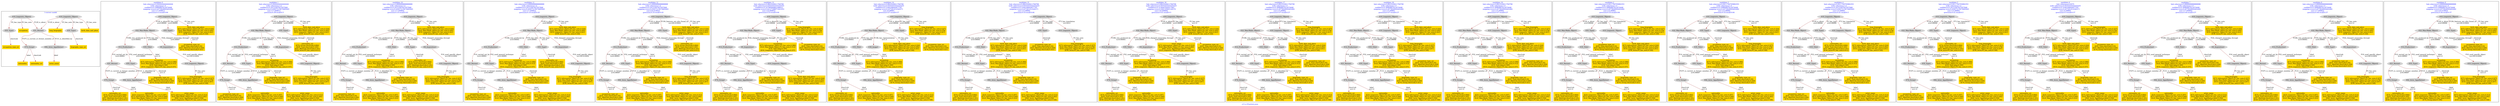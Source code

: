 digraph n0 {
fontcolor="blue"
remincross="true"
label="s11-s-19-artists.json"
subgraph cluster_0 {
label="1-correct model"
n2[style="filled",color="white",fillcolor="lightgray",label="E21_Person1"];
n3[style="filled",color="white",fillcolor="lightgray",label="E74_Group1"];
n4[style="filled",color="white",fillcolor="lightgray",label="E82_Actor_Appellation1"];
n5[style="filled",color="white",fillcolor="lightgray",label="E33_Linguistic_Object1"];
n6[style="filled",color="white",fillcolor="lightgray",label="E55_Type1"];
n7[shape="plaintext",style="filled",fillcolor="gold",label="birth_data_and_place"];
n8[shape="plaintext",style="filled",fillcolor="gold",label="long_biography"];
n9[style="filled",color="white",fillcolor="lightgray",label="E33_Linguistic_Object2"];
n10[style="filled",color="white",fillcolor="lightgray",label="E55_Type2"];
n11[shape="plaintext",style="filled",fillcolor="gold",label="occupation"];
n12[shape="plaintext",style="filled",fillcolor="gold",label="biography_type_uri"];
n13[shape="plaintext",style="filled",fillcolor="gold",label="occupation_type_uri"];
n14[shape="plaintext",style="filled",fillcolor="gold",label="nationality_uri"];
n15[shape="plaintext",style="filled",fillcolor="gold",label="nationality"];
n16[shape="plaintext",style="filled",fillcolor="gold",label="artist_name"];
}
subgraph cluster_1 {
label="candidate 0\nlink coherence:0.9444444444444444\nnode coherence:1.0\nconfidence:0.30964807612074446\nmapping score:0.4573826920402482\ncost:117.009612\n-precision:0.5-recall:0.64"
n18[style="filled",color="white",fillcolor="lightgray",label="E12_Production1"];
n19[style="filled",color="white",fillcolor="lightgray",label="E21_Person1"];
n20[style="filled",color="white",fillcolor="lightgray",label="E55_Type1"];
n21[style="filled",color="white",fillcolor="lightgray",label="E74_Group1"];
n22[style="filled",color="white",fillcolor="lightgray",label="E82_Actor_Appellation1"];
n23[style="filled",color="white",fillcolor="lightgray",label="E22_Man-Made_Object1"];
n24[style="filled",color="white",fillcolor="lightgray",label="E35_Title1"];
n25[style="filled",color="white",fillcolor="lightgray",label="E8_Acquisition1"];
n26[style="filled",color="white",fillcolor="lightgray",label="E33_Linguistic_Object1"];
n27[style="filled",color="white",fillcolor="lightgray",label="E55_Type3"];
n28[style="filled",color="white",fillcolor="lightgray",label="E33_Linguistic_Object2"];
n29[shape="plaintext",style="filled",fillcolor="gold",label="nationality_uri\n[E74_Group,classLink,0.684]\n[E55_Type,classLink,0.165]\n[E57_Material,classLink,0.141]\n[E39_Actor,P3_has_note,0.011]"];
n30[shape="plaintext",style="filled",fillcolor="gold",label="artist_name\n[E73_Information_Object,P3_has_note,0.312]\n[E22_Man-Made_Object,P3_has_note,0.282]\n[E82_Actor_Appellation,label,0.258]\n[E33_Linguistic_Object,P3_has_note,0.148]"];
n31[shape="plaintext",style="filled",fillcolor="gold",label="nationality\n[E33_Linguistic_Object,P3_has_note,0.297]\n[E73_Information_Object,P3_has_note,0.294]\n[E22_Man-Made_Object,P3_has_note,0.225]\n[E74_Group,label,0.184]"];
n32[shape="plaintext",style="filled",fillcolor="gold",label="biography_type_uri\n[E55_Type,classLink,0.35]\n[E57_Material,classLink,0.329]\n[E74_Group,classLink,0.321]"];
n33[shape="plaintext",style="filled",fillcolor="gold",label="long_biography\n[E73_Information_Object,P3_has_note,0.327]\n[E22_Man-Made_Object,P3_has_note,0.278]\n[E33_Linguistic_Object,P3_has_note,0.247]\n[E39_Actor,P3_has_note,0.149]"];
n34[shape="plaintext",style="filled",fillcolor="gold",label="birth_data_and_place\n[E73_Information_Object,P3_has_note,0.324]\n[E22_Man-Made_Object,P3_has_note,0.292]\n[E33_Linguistic_Object,P3_has_note,0.241]\n[E39_Actor,P3_has_note,0.144]"];
n35[shape="plaintext",style="filled",fillcolor="gold",label="occupation_type_uri\n[E55_Type,classLink,0.35]\n[E57_Material,classLink,0.329]\n[E74_Group,classLink,0.321]"];
n36[shape="plaintext",style="filled",fillcolor="gold",label="occupation\n[E73_Information_Object,P3_has_note,0.366]\n[E22_Man-Made_Object,P3_has_note,0.312]\n[E35_Title,label,0.165]\n[E33_Linguistic_Object,P3_has_note,0.157]"];
}
subgraph cluster_2 {
label="candidate 1\nlink coherence:0.9444444444444444\nnode coherence:1.0\nconfidence:0.24121647627057846\nmapping score:0.43457215875685945\ncost:117.009612\n-precision:0.39-recall:0.5"
n38[style="filled",color="white",fillcolor="lightgray",label="E12_Production1"];
n39[style="filled",color="white",fillcolor="lightgray",label="E21_Person1"];
n40[style="filled",color="white",fillcolor="lightgray",label="E55_Type1"];
n41[style="filled",color="white",fillcolor="lightgray",label="E74_Group1"];
n42[style="filled",color="white",fillcolor="lightgray",label="E82_Actor_Appellation1"];
n43[style="filled",color="white",fillcolor="lightgray",label="E22_Man-Made_Object1"];
n44[style="filled",color="white",fillcolor="lightgray",label="E35_Title1"];
n45[style="filled",color="white",fillcolor="lightgray",label="E8_Acquisition1"];
n46[style="filled",color="white",fillcolor="lightgray",label="E33_Linguistic_Object1"];
n47[style="filled",color="white",fillcolor="lightgray",label="E55_Type3"];
n48[style="filled",color="white",fillcolor="lightgray",label="E33_Linguistic_Object2"];
n49[shape="plaintext",style="filled",fillcolor="gold",label="occupation_type_uri\n[E55_Type,classLink,0.35]\n[E57_Material,classLink,0.329]\n[E74_Group,classLink,0.321]"];
n50[shape="plaintext",style="filled",fillcolor="gold",label="artist_name\n[E73_Information_Object,P3_has_note,0.312]\n[E22_Man-Made_Object,P3_has_note,0.282]\n[E82_Actor_Appellation,label,0.258]\n[E33_Linguistic_Object,P3_has_note,0.148]"];
n51[shape="plaintext",style="filled",fillcolor="gold",label="nationality\n[E33_Linguistic_Object,P3_has_note,0.297]\n[E73_Information_Object,P3_has_note,0.294]\n[E22_Man-Made_Object,P3_has_note,0.225]\n[E74_Group,label,0.184]"];
n52[shape="plaintext",style="filled",fillcolor="gold",label="biography_type_uri\n[E55_Type,classLink,0.35]\n[E57_Material,classLink,0.329]\n[E74_Group,classLink,0.321]"];
n53[shape="plaintext",style="filled",fillcolor="gold",label="long_biography\n[E73_Information_Object,P3_has_note,0.327]\n[E22_Man-Made_Object,P3_has_note,0.278]\n[E33_Linguistic_Object,P3_has_note,0.247]\n[E39_Actor,P3_has_note,0.149]"];
n54[shape="plaintext",style="filled",fillcolor="gold",label="birth_data_and_place\n[E73_Information_Object,P3_has_note,0.324]\n[E22_Man-Made_Object,P3_has_note,0.292]\n[E33_Linguistic_Object,P3_has_note,0.241]\n[E39_Actor,P3_has_note,0.144]"];
n55[shape="plaintext",style="filled",fillcolor="gold",label="nationality_uri\n[E74_Group,classLink,0.684]\n[E55_Type,classLink,0.165]\n[E57_Material,classLink,0.141]\n[E39_Actor,P3_has_note,0.011]"];
n56[shape="plaintext",style="filled",fillcolor="gold",label="occupation\n[E73_Information_Object,P3_has_note,0.366]\n[E22_Man-Made_Object,P3_has_note,0.312]\n[E35_Title,label,0.165]\n[E33_Linguistic_Object,P3_has_note,0.157]"];
}
subgraph cluster_3 {
label="candidate 10\nlink coherence:0.8888888888888888\nnode coherence:1.0\nconfidence:0.24121647627057846\nmapping score:0.43457215875685945\ncost:117.009602\n-precision:0.33-recall:0.43"
n58[style="filled",color="white",fillcolor="lightgray",label="E12_Production1"];
n59[style="filled",color="white",fillcolor="lightgray",label="E21_Person1"];
n60[style="filled",color="white",fillcolor="lightgray",label="E55_Type1"];
n61[style="filled",color="white",fillcolor="lightgray",label="E74_Group1"];
n62[style="filled",color="white",fillcolor="lightgray",label="E82_Actor_Appellation1"];
n63[style="filled",color="white",fillcolor="lightgray",label="E22_Man-Made_Object1"];
n64[style="filled",color="white",fillcolor="lightgray",label="E35_Title1"];
n65[style="filled",color="white",fillcolor="lightgray",label="E55_Type2"];
n66[style="filled",color="white",fillcolor="lightgray",label="E8_Acquisition1"];
n67[style="filled",color="white",fillcolor="lightgray",label="E33_Linguistic_Object1"];
n68[style="filled",color="white",fillcolor="lightgray",label="E33_Linguistic_Object2"];
n69[shape="plaintext",style="filled",fillcolor="gold",label="occupation_type_uri\n[E55_Type,classLink,0.35]\n[E57_Material,classLink,0.329]\n[E74_Group,classLink,0.321]"];
n70[shape="plaintext",style="filled",fillcolor="gold",label="artist_name\n[E73_Information_Object,P3_has_note,0.312]\n[E22_Man-Made_Object,P3_has_note,0.282]\n[E82_Actor_Appellation,label,0.258]\n[E33_Linguistic_Object,P3_has_note,0.148]"];
n71[shape="plaintext",style="filled",fillcolor="gold",label="nationality\n[E33_Linguistic_Object,P3_has_note,0.297]\n[E73_Information_Object,P3_has_note,0.294]\n[E22_Man-Made_Object,P3_has_note,0.225]\n[E74_Group,label,0.184]"];
n72[shape="plaintext",style="filled",fillcolor="gold",label="biography_type_uri\n[E55_Type,classLink,0.35]\n[E57_Material,classLink,0.329]\n[E74_Group,classLink,0.321]"];
n73[shape="plaintext",style="filled",fillcolor="gold",label="long_biography\n[E73_Information_Object,P3_has_note,0.327]\n[E22_Man-Made_Object,P3_has_note,0.278]\n[E33_Linguistic_Object,P3_has_note,0.247]\n[E39_Actor,P3_has_note,0.149]"];
n74[shape="plaintext",style="filled",fillcolor="gold",label="birth_data_and_place\n[E73_Information_Object,P3_has_note,0.324]\n[E22_Man-Made_Object,P3_has_note,0.292]\n[E33_Linguistic_Object,P3_has_note,0.241]\n[E39_Actor,P3_has_note,0.144]"];
n75[shape="plaintext",style="filled",fillcolor="gold",label="occupation\n[E73_Information_Object,P3_has_note,0.366]\n[E22_Man-Made_Object,P3_has_note,0.312]\n[E35_Title,label,0.165]\n[E33_Linguistic_Object,P3_has_note,0.157]"];
n76[shape="plaintext",style="filled",fillcolor="gold",label="nationality_uri\n[E74_Group,classLink,0.684]\n[E55_Type,classLink,0.165]\n[E57_Material,classLink,0.141]\n[E39_Actor,P3_has_note,0.011]"];
}
subgraph cluster_4 {
label="candidate 11\nlink coherence:0.8888888888888888\nnode coherence:1.0\nconfidence:0.24121647627057846\nmapping score:0.43457215875685945\ncost:117.009622\n-precision:0.33-recall:0.43"
n78[style="filled",color="white",fillcolor="lightgray",label="E12_Production1"];
n79[style="filled",color="white",fillcolor="lightgray",label="E21_Person1"];
n80[style="filled",color="white",fillcolor="lightgray",label="E55_Type1"];
n81[style="filled",color="white",fillcolor="lightgray",label="E74_Group1"];
n82[style="filled",color="white",fillcolor="lightgray",label="E82_Actor_Appellation1"];
n83[style="filled",color="white",fillcolor="lightgray",label="E22_Man-Made_Object1"];
n84[style="filled",color="white",fillcolor="lightgray",label="E35_Title1"];
n85[style="filled",color="white",fillcolor="lightgray",label="E55_Type3"];
n86[style="filled",color="white",fillcolor="lightgray",label="E8_Acquisition1"];
n87[style="filled",color="white",fillcolor="lightgray",label="E33_Linguistic_Object1"];
n88[style="filled",color="white",fillcolor="lightgray",label="E33_Linguistic_Object2"];
n89[shape="plaintext",style="filled",fillcolor="gold",label="occupation_type_uri\n[E55_Type,classLink,0.35]\n[E57_Material,classLink,0.329]\n[E74_Group,classLink,0.321]"];
n90[shape="plaintext",style="filled",fillcolor="gold",label="artist_name\n[E73_Information_Object,P3_has_note,0.312]\n[E22_Man-Made_Object,P3_has_note,0.282]\n[E82_Actor_Appellation,label,0.258]\n[E33_Linguistic_Object,P3_has_note,0.148]"];
n91[shape="plaintext",style="filled",fillcolor="gold",label="nationality\n[E33_Linguistic_Object,P3_has_note,0.297]\n[E73_Information_Object,P3_has_note,0.294]\n[E22_Man-Made_Object,P3_has_note,0.225]\n[E74_Group,label,0.184]"];
n92[shape="plaintext",style="filled",fillcolor="gold",label="biography_type_uri\n[E55_Type,classLink,0.35]\n[E57_Material,classLink,0.329]\n[E74_Group,classLink,0.321]"];
n93[shape="plaintext",style="filled",fillcolor="gold",label="long_biography\n[E73_Information_Object,P3_has_note,0.327]\n[E22_Man-Made_Object,P3_has_note,0.278]\n[E33_Linguistic_Object,P3_has_note,0.247]\n[E39_Actor,P3_has_note,0.149]"];
n94[shape="plaintext",style="filled",fillcolor="gold",label="birth_data_and_place\n[E73_Information_Object,P3_has_note,0.324]\n[E22_Man-Made_Object,P3_has_note,0.292]\n[E33_Linguistic_Object,P3_has_note,0.241]\n[E39_Actor,P3_has_note,0.144]"];
n95[shape="plaintext",style="filled",fillcolor="gold",label="nationality_uri\n[E74_Group,classLink,0.684]\n[E55_Type,classLink,0.165]\n[E57_Material,classLink,0.141]\n[E39_Actor,P3_has_note,0.011]"];
n96[shape="plaintext",style="filled",fillcolor="gold",label="occupation\n[E73_Information_Object,P3_has_note,0.366]\n[E22_Man-Made_Object,P3_has_note,0.312]\n[E35_Title,label,0.165]\n[E33_Linguistic_Object,P3_has_note,0.157]"];
}
subgraph cluster_5 {
label="candidate 12\nlink coherence:0.8888888888888888\nnode coherence:1.0\nconfidence:0.24121647627057846\nmapping score:0.43457215875685945\ncost:216.019624\n-precision:0.33-recall:0.43"
n98[style="filled",color="white",fillcolor="lightgray",label="E12_Production1"];
n99[style="filled",color="white",fillcolor="lightgray",label="E21_Person1"];
n100[style="filled",color="white",fillcolor="lightgray",label="E55_Type1"];
n101[style="filled",color="white",fillcolor="lightgray",label="E74_Group1"];
n102[style="filled",color="white",fillcolor="lightgray",label="E82_Actor_Appellation1"];
n103[style="filled",color="white",fillcolor="lightgray",label="E22_Man-Made_Object1"];
n104[style="filled",color="white",fillcolor="lightgray",label="E35_Title1"];
n105[style="filled",color="white",fillcolor="lightgray",label="E8_Acquisition1"];
n106[style="filled",color="white",fillcolor="lightgray",label="E33_Linguistic_Object1"];
n107[style="filled",color="white",fillcolor="lightgray",label="E55_Type2"];
n108[style="filled",color="white",fillcolor="lightgray",label="E33_Linguistic_Object2"];
n109[shape="plaintext",style="filled",fillcolor="gold",label="occupation_type_uri\n[E55_Type,classLink,0.35]\n[E57_Material,classLink,0.329]\n[E74_Group,classLink,0.321]"];
n110[shape="plaintext",style="filled",fillcolor="gold",label="artist_name\n[E73_Information_Object,P3_has_note,0.312]\n[E22_Man-Made_Object,P3_has_note,0.282]\n[E82_Actor_Appellation,label,0.258]\n[E33_Linguistic_Object,P3_has_note,0.148]"];
n111[shape="plaintext",style="filled",fillcolor="gold",label="nationality\n[E33_Linguistic_Object,P3_has_note,0.297]\n[E73_Information_Object,P3_has_note,0.294]\n[E22_Man-Made_Object,P3_has_note,0.225]\n[E74_Group,label,0.184]"];
n112[shape="plaintext",style="filled",fillcolor="gold",label="biography_type_uri\n[E55_Type,classLink,0.35]\n[E57_Material,classLink,0.329]\n[E74_Group,classLink,0.321]"];
n113[shape="plaintext",style="filled",fillcolor="gold",label="long_biography\n[E73_Information_Object,P3_has_note,0.327]\n[E22_Man-Made_Object,P3_has_note,0.278]\n[E33_Linguistic_Object,P3_has_note,0.247]\n[E39_Actor,P3_has_note,0.149]"];
n114[shape="plaintext",style="filled",fillcolor="gold",label="birth_data_and_place\n[E73_Information_Object,P3_has_note,0.324]\n[E22_Man-Made_Object,P3_has_note,0.292]\n[E33_Linguistic_Object,P3_has_note,0.241]\n[E39_Actor,P3_has_note,0.144]"];
n115[shape="plaintext",style="filled",fillcolor="gold",label="occupation\n[E73_Information_Object,P3_has_note,0.366]\n[E22_Man-Made_Object,P3_has_note,0.312]\n[E35_Title,label,0.165]\n[E33_Linguistic_Object,P3_has_note,0.157]"];
n116[shape="plaintext",style="filled",fillcolor="gold",label="nationality_uri\n[E74_Group,classLink,0.684]\n[E55_Type,classLink,0.165]\n[E57_Material,classLink,0.141]\n[E39_Actor,P3_has_note,0.011]"];
}
subgraph cluster_6 {
label="candidate 13\nlink coherence:0.8823529411764706\nnode coherence:0.9333333333333333\nconfidence:0.32798560882189814\nmapping score:0.44127298071841053\ncost:116.009652\n-precision:0.53-recall:0.64"
n118[style="filled",color="white",fillcolor="lightgray",label="E12_Production1"];
n119[style="filled",color="white",fillcolor="lightgray",label="E21_Person1"];
n120[style="filled",color="white",fillcolor="lightgray",label="E55_Type1"];
n121[style="filled",color="white",fillcolor="lightgray",label="E74_Group1"];
n122[style="filled",color="white",fillcolor="lightgray",label="E82_Actor_Appellation1"];
n123[style="filled",color="white",fillcolor="lightgray",label="E22_Man-Made_Object1"];
n124[style="filled",color="white",fillcolor="lightgray",label="E8_Acquisition1"];
n125[style="filled",color="white",fillcolor="lightgray",label="E33_Linguistic_Object2"];
n126[style="filled",color="white",fillcolor="lightgray",label="E55_Type2"];
n127[style="filled",color="white",fillcolor="lightgray",label="E33_Linguistic_Object1"];
n128[shape="plaintext",style="filled",fillcolor="gold",label="nationality_uri\n[E74_Group,classLink,0.684]\n[E55_Type,classLink,0.165]\n[E57_Material,classLink,0.141]\n[E39_Actor,P3_has_note,0.011]"];
n129[shape="plaintext",style="filled",fillcolor="gold",label="occupation\n[E73_Information_Object,P3_has_note,0.366]\n[E22_Man-Made_Object,P3_has_note,0.312]\n[E35_Title,label,0.165]\n[E33_Linguistic_Object,P3_has_note,0.157]"];
n130[shape="plaintext",style="filled",fillcolor="gold",label="artist_name\n[E73_Information_Object,P3_has_note,0.312]\n[E22_Man-Made_Object,P3_has_note,0.282]\n[E82_Actor_Appellation,label,0.258]\n[E33_Linguistic_Object,P3_has_note,0.148]"];
n131[shape="plaintext",style="filled",fillcolor="gold",label="nationality\n[E33_Linguistic_Object,P3_has_note,0.297]\n[E73_Information_Object,P3_has_note,0.294]\n[E22_Man-Made_Object,P3_has_note,0.225]\n[E74_Group,label,0.184]"];
n132[shape="plaintext",style="filled",fillcolor="gold",label="biography_type_uri\n[E55_Type,classLink,0.35]\n[E57_Material,classLink,0.329]\n[E74_Group,classLink,0.321]"];
n133[shape="plaintext",style="filled",fillcolor="gold",label="long_biography\n[E73_Information_Object,P3_has_note,0.327]\n[E22_Man-Made_Object,P3_has_note,0.278]\n[E33_Linguistic_Object,P3_has_note,0.247]\n[E39_Actor,P3_has_note,0.149]"];
n134[shape="plaintext",style="filled",fillcolor="gold",label="birth_data_and_place\n[E73_Information_Object,P3_has_note,0.324]\n[E22_Man-Made_Object,P3_has_note,0.292]\n[E33_Linguistic_Object,P3_has_note,0.241]\n[E39_Actor,P3_has_note,0.144]"];
n135[shape="plaintext",style="filled",fillcolor="gold",label="occupation_type_uri\n[E55_Type,classLink,0.35]\n[E57_Material,classLink,0.329]\n[E74_Group,classLink,0.321]"];
}
subgraph cluster_7 {
label="candidate 14\nlink coherence:0.8823529411764706\nnode coherence:0.9333333333333333\nconfidence:0.3160109042877797\nmapping score:0.437281412540371\ncost:16.99963\n-precision:0.47-recall:0.57"
n137[style="filled",color="white",fillcolor="lightgray",label="E12_Production1"];
n138[style="filled",color="white",fillcolor="lightgray",label="E21_Person1"];
n139[style="filled",color="white",fillcolor="lightgray",label="E55_Type1"];
n140[style="filled",color="white",fillcolor="lightgray",label="E74_Group1"];
n141[style="filled",color="white",fillcolor="lightgray",label="E82_Actor_Appellation1"];
n142[style="filled",color="white",fillcolor="lightgray",label="E22_Man-Made_Object1"];
n143[style="filled",color="white",fillcolor="lightgray",label="E35_Title1"];
n144[style="filled",color="white",fillcolor="lightgray",label="E38_Image1"];
n145[style="filled",color="white",fillcolor="lightgray",label="E33_Linguistic_Object2"];
n146[style="filled",color="white",fillcolor="lightgray",label="E55_Type2"];
n147[shape="plaintext",style="filled",fillcolor="gold",label="nationality_uri\n[E74_Group,classLink,0.684]\n[E55_Type,classLink,0.165]\n[E57_Material,classLink,0.141]\n[E39_Actor,P3_has_note,0.011]"];
n148[shape="plaintext",style="filled",fillcolor="gold",label="birth_data_and_place\n[E73_Information_Object,P3_has_note,0.324]\n[E22_Man-Made_Object,P3_has_note,0.292]\n[E33_Linguistic_Object,P3_has_note,0.241]\n[E39_Actor,P3_has_note,0.144]"];
n149[shape="plaintext",style="filled",fillcolor="gold",label="artist_name\n[E73_Information_Object,P3_has_note,0.312]\n[E22_Man-Made_Object,P3_has_note,0.282]\n[E82_Actor_Appellation,label,0.258]\n[E33_Linguistic_Object,P3_has_note,0.148]"];
n150[shape="plaintext",style="filled",fillcolor="gold",label="nationality\n[E33_Linguistic_Object,P3_has_note,0.297]\n[E73_Information_Object,P3_has_note,0.294]\n[E22_Man-Made_Object,P3_has_note,0.225]\n[E74_Group,label,0.184]"];
n151[shape="plaintext",style="filled",fillcolor="gold",label="biography_type_uri\n[E55_Type,classLink,0.35]\n[E57_Material,classLink,0.329]\n[E74_Group,classLink,0.321]"];
n152[shape="plaintext",style="filled",fillcolor="gold",label="long_biography\n[E73_Information_Object,P3_has_note,0.327]\n[E22_Man-Made_Object,P3_has_note,0.278]\n[E33_Linguistic_Object,P3_has_note,0.247]\n[E39_Actor,P3_has_note,0.149]"];
n153[shape="plaintext",style="filled",fillcolor="gold",label="occupation\n[E73_Information_Object,P3_has_note,0.366]\n[E22_Man-Made_Object,P3_has_note,0.312]\n[E35_Title,label,0.165]\n[E33_Linguistic_Object,P3_has_note,0.157]"];
n154[shape="plaintext",style="filled",fillcolor="gold",label="occupation_type_uri\n[E55_Type,classLink,0.35]\n[E57_Material,classLink,0.329]\n[E74_Group,classLink,0.321]"];
}
subgraph cluster_8 {
label="candidate 15\nlink coherence:0.8823529411764706\nnode coherence:0.9333333333333333\nconfidence:0.3160109042877797\nmapping score:0.437281412540371\ncost:115.99964\n-precision:0.53-recall:0.64"
n156[style="filled",color="white",fillcolor="lightgray",label="E12_Production1"];
n157[style="filled",color="white",fillcolor="lightgray",label="E21_Person1"];
n158[style="filled",color="white",fillcolor="lightgray",label="E55_Type1"];
n159[style="filled",color="white",fillcolor="lightgray",label="E74_Group1"];
n160[style="filled",color="white",fillcolor="lightgray",label="E82_Actor_Appellation1"];
n161[style="filled",color="white",fillcolor="lightgray",label="E22_Man-Made_Object1"];
n162[style="filled",color="white",fillcolor="lightgray",label="E35_Title1"];
n163[style="filled",color="white",fillcolor="lightgray",label="E33_Linguistic_Object1"];
n164[style="filled",color="white",fillcolor="lightgray",label="E55_Type3"];
n165[style="filled",color="white",fillcolor="lightgray",label="E33_Linguistic_Object2"];
n166[shape="plaintext",style="filled",fillcolor="gold",label="nationality_uri\n[E74_Group,classLink,0.684]\n[E55_Type,classLink,0.165]\n[E57_Material,classLink,0.141]\n[E39_Actor,P3_has_note,0.011]"];
n167[shape="plaintext",style="filled",fillcolor="gold",label="birth_data_and_place\n[E73_Information_Object,P3_has_note,0.324]\n[E22_Man-Made_Object,P3_has_note,0.292]\n[E33_Linguistic_Object,P3_has_note,0.241]\n[E39_Actor,P3_has_note,0.144]"];
n168[shape="plaintext",style="filled",fillcolor="gold",label="artist_name\n[E73_Information_Object,P3_has_note,0.312]\n[E22_Man-Made_Object,P3_has_note,0.282]\n[E82_Actor_Appellation,label,0.258]\n[E33_Linguistic_Object,P3_has_note,0.148]"];
n169[shape="plaintext",style="filled",fillcolor="gold",label="nationality\n[E33_Linguistic_Object,P3_has_note,0.297]\n[E73_Information_Object,P3_has_note,0.294]\n[E22_Man-Made_Object,P3_has_note,0.225]\n[E74_Group,label,0.184]"];
n170[shape="plaintext",style="filled",fillcolor="gold",label="biography_type_uri\n[E55_Type,classLink,0.35]\n[E57_Material,classLink,0.329]\n[E74_Group,classLink,0.321]"];
n171[shape="plaintext",style="filled",fillcolor="gold",label="long_biography\n[E73_Information_Object,P3_has_note,0.327]\n[E22_Man-Made_Object,P3_has_note,0.278]\n[E33_Linguistic_Object,P3_has_note,0.247]\n[E39_Actor,P3_has_note,0.149]"];
n172[shape="plaintext",style="filled",fillcolor="gold",label="occupation_type_uri\n[E55_Type,classLink,0.35]\n[E57_Material,classLink,0.329]\n[E74_Group,classLink,0.321]"];
n173[shape="plaintext",style="filled",fillcolor="gold",label="occupation\n[E73_Information_Object,P3_has_note,0.366]\n[E22_Man-Made_Object,P3_has_note,0.312]\n[E35_Title,label,0.165]\n[E33_Linguistic_Object,P3_has_note,0.157]"];
}
subgraph cluster_9 {
label="candidate 16\nlink coherence:0.8823529411764706\nnode coherence:0.9333333333333333\nconfidence:0.3126447620517947\nmapping score:0.436159365128376\ncost:116.009682\n-precision:0.41-recall:0.5"
n175[style="filled",color="white",fillcolor="lightgray",label="E12_Production1"];
n176[style="filled",color="white",fillcolor="lightgray",label="E21_Person1"];
n177[style="filled",color="white",fillcolor="lightgray",label="E55_Type1"];
n178[style="filled",color="white",fillcolor="lightgray",label="E74_Group1"];
n179[style="filled",color="white",fillcolor="lightgray",label="E22_Man-Made_Object1"];
n180[style="filled",color="white",fillcolor="lightgray",label="E35_Title1"];
n181[style="filled",color="white",fillcolor="lightgray",label="E8_Acquisition1"];
n182[style="filled",color="white",fillcolor="lightgray",label="E33_Linguistic_Object1"];
n183[style="filled",color="white",fillcolor="lightgray",label="E55_Type3"];
n184[style="filled",color="white",fillcolor="lightgray",label="E33_Linguistic_Object2"];
n185[shape="plaintext",style="filled",fillcolor="gold",label="artist_name\n[E73_Information_Object,P3_has_note,0.312]\n[E22_Man-Made_Object,P3_has_note,0.282]\n[E82_Actor_Appellation,label,0.258]\n[E33_Linguistic_Object,P3_has_note,0.148]"];
n186[shape="plaintext",style="filled",fillcolor="gold",label="nationality_uri\n[E74_Group,classLink,0.684]\n[E55_Type,classLink,0.165]\n[E57_Material,classLink,0.141]\n[E39_Actor,P3_has_note,0.011]"];
n187[shape="plaintext",style="filled",fillcolor="gold",label="nationality\n[E33_Linguistic_Object,P3_has_note,0.297]\n[E73_Information_Object,P3_has_note,0.294]\n[E22_Man-Made_Object,P3_has_note,0.225]\n[E74_Group,label,0.184]"];
n188[shape="plaintext",style="filled",fillcolor="gold",label="biography_type_uri\n[E55_Type,classLink,0.35]\n[E57_Material,classLink,0.329]\n[E74_Group,classLink,0.321]"];
n189[shape="plaintext",style="filled",fillcolor="gold",label="long_biography\n[E73_Information_Object,P3_has_note,0.327]\n[E22_Man-Made_Object,P3_has_note,0.278]\n[E33_Linguistic_Object,P3_has_note,0.247]\n[E39_Actor,P3_has_note,0.149]"];
n190[shape="plaintext",style="filled",fillcolor="gold",label="birth_data_and_place\n[E73_Information_Object,P3_has_note,0.324]\n[E22_Man-Made_Object,P3_has_note,0.292]\n[E33_Linguistic_Object,P3_has_note,0.241]\n[E39_Actor,P3_has_note,0.144]"];
n191[shape="plaintext",style="filled",fillcolor="gold",label="occupation_type_uri\n[E55_Type,classLink,0.35]\n[E57_Material,classLink,0.329]\n[E74_Group,classLink,0.321]"];
n192[shape="plaintext",style="filled",fillcolor="gold",label="occupation\n[E73_Information_Object,P3_has_note,0.366]\n[E22_Man-Made_Object,P3_has_note,0.312]\n[E35_Title,label,0.165]\n[E33_Linguistic_Object,P3_has_note,0.157]"];
}
subgraph cluster_10 {
label="candidate 17\nlink coherence:0.8823529411764706\nnode coherence:1.0\nconfidence:0.30964807612074446\nmapping score:0.4573826920402482\ncost:115.99962\n-precision:0.47-recall:0.57"
n194[style="filled",color="white",fillcolor="lightgray",label="E12_Production1"];
n195[style="filled",color="white",fillcolor="lightgray",label="E21_Person1"];
n196[style="filled",color="white",fillcolor="lightgray",label="E55_Type1"];
n197[style="filled",color="white",fillcolor="lightgray",label="E74_Group1"];
n198[style="filled",color="white",fillcolor="lightgray",label="E82_Actor_Appellation1"];
n199[style="filled",color="white",fillcolor="lightgray",label="E22_Man-Made_Object1"];
n200[style="filled",color="white",fillcolor="lightgray",label="E35_Title1"];
n201[style="filled",color="white",fillcolor="lightgray",label="E55_Type2"];
n202[style="filled",color="white",fillcolor="lightgray",label="E33_Linguistic_Object2"];
n203[style="filled",color="white",fillcolor="lightgray",label="E33_Linguistic_Object1"];
n204[shape="plaintext",style="filled",fillcolor="gold",label="nationality_uri\n[E74_Group,classLink,0.684]\n[E55_Type,classLink,0.165]\n[E57_Material,classLink,0.141]\n[E39_Actor,P3_has_note,0.011]"];
n205[shape="plaintext",style="filled",fillcolor="gold",label="artist_name\n[E73_Information_Object,P3_has_note,0.312]\n[E22_Man-Made_Object,P3_has_note,0.282]\n[E82_Actor_Appellation,label,0.258]\n[E33_Linguistic_Object,P3_has_note,0.148]"];
n206[shape="plaintext",style="filled",fillcolor="gold",label="nationality\n[E33_Linguistic_Object,P3_has_note,0.297]\n[E73_Information_Object,P3_has_note,0.294]\n[E22_Man-Made_Object,P3_has_note,0.225]\n[E74_Group,label,0.184]"];
n207[shape="plaintext",style="filled",fillcolor="gold",label="biography_type_uri\n[E55_Type,classLink,0.35]\n[E57_Material,classLink,0.329]\n[E74_Group,classLink,0.321]"];
n208[shape="plaintext",style="filled",fillcolor="gold",label="long_biography\n[E73_Information_Object,P3_has_note,0.327]\n[E22_Man-Made_Object,P3_has_note,0.278]\n[E33_Linguistic_Object,P3_has_note,0.247]\n[E39_Actor,P3_has_note,0.149]"];
n209[shape="plaintext",style="filled",fillcolor="gold",label="birth_data_and_place\n[E73_Information_Object,P3_has_note,0.324]\n[E22_Man-Made_Object,P3_has_note,0.292]\n[E33_Linguistic_Object,P3_has_note,0.241]\n[E39_Actor,P3_has_note,0.144]"];
n210[shape="plaintext",style="filled",fillcolor="gold",label="occupation\n[E73_Information_Object,P3_has_note,0.366]\n[E22_Man-Made_Object,P3_has_note,0.312]\n[E35_Title,label,0.165]\n[E33_Linguistic_Object,P3_has_note,0.157]"];
n211[shape="plaintext",style="filled",fillcolor="gold",label="occupation_type_uri\n[E55_Type,classLink,0.35]\n[E57_Material,classLink,0.329]\n[E74_Group,classLink,0.321]"];
}
subgraph cluster_11 {
label="candidate 18\nlink coherence:0.8823529411764706\nnode coherence:1.0\nconfidence:0.30964807612074446\nmapping score:0.4573826920402482\ncost:115.99963\n-precision:0.47-recall:0.57"
n213[style="filled",color="white",fillcolor="lightgray",label="E12_Production1"];
n214[style="filled",color="white",fillcolor="lightgray",label="E21_Person1"];
n215[style="filled",color="white",fillcolor="lightgray",label="E55_Type1"];
n216[style="filled",color="white",fillcolor="lightgray",label="E74_Group1"];
n217[style="filled",color="white",fillcolor="lightgray",label="E82_Actor_Appellation1"];
n218[style="filled",color="white",fillcolor="lightgray",label="E22_Man-Made_Object1"];
n219[style="filled",color="white",fillcolor="lightgray",label="E35_Title1"];
n220[style="filled",color="white",fillcolor="lightgray",label="E55_Type2"];
n221[style="filled",color="white",fillcolor="lightgray",label="E33_Linguistic_Object1"];
n222[style="filled",color="white",fillcolor="lightgray",label="E33_Linguistic_Object2"];
n223[shape="plaintext",style="filled",fillcolor="gold",label="nationality_uri\n[E74_Group,classLink,0.684]\n[E55_Type,classLink,0.165]\n[E57_Material,classLink,0.141]\n[E39_Actor,P3_has_note,0.011]"];
n224[shape="plaintext",style="filled",fillcolor="gold",label="artist_name\n[E73_Information_Object,P3_has_note,0.312]\n[E22_Man-Made_Object,P3_has_note,0.282]\n[E82_Actor_Appellation,label,0.258]\n[E33_Linguistic_Object,P3_has_note,0.148]"];
n225[shape="plaintext",style="filled",fillcolor="gold",label="nationality\n[E33_Linguistic_Object,P3_has_note,0.297]\n[E73_Information_Object,P3_has_note,0.294]\n[E22_Man-Made_Object,P3_has_note,0.225]\n[E74_Group,label,0.184]"];
n226[shape="plaintext",style="filled",fillcolor="gold",label="biography_type_uri\n[E55_Type,classLink,0.35]\n[E57_Material,classLink,0.329]\n[E74_Group,classLink,0.321]"];
n227[shape="plaintext",style="filled",fillcolor="gold",label="long_biography\n[E73_Information_Object,P3_has_note,0.327]\n[E22_Man-Made_Object,P3_has_note,0.278]\n[E33_Linguistic_Object,P3_has_note,0.247]\n[E39_Actor,P3_has_note,0.149]"];
n228[shape="plaintext",style="filled",fillcolor="gold",label="birth_data_and_place\n[E73_Information_Object,P3_has_note,0.324]\n[E22_Man-Made_Object,P3_has_note,0.292]\n[E33_Linguistic_Object,P3_has_note,0.241]\n[E39_Actor,P3_has_note,0.144]"];
n229[shape="plaintext",style="filled",fillcolor="gold",label="occupation\n[E73_Information_Object,P3_has_note,0.366]\n[E22_Man-Made_Object,P3_has_note,0.312]\n[E35_Title,label,0.165]\n[E33_Linguistic_Object,P3_has_note,0.157]"];
n230[shape="plaintext",style="filled",fillcolor="gold",label="occupation_type_uri\n[E55_Type,classLink,0.35]\n[E57_Material,classLink,0.329]\n[E74_Group,classLink,0.321]"];
}
subgraph cluster_12 {
label="candidate 19\nlink coherence:0.8823529411764706\nnode coherence:1.0\nconfidence:0.30964807612074446\nmapping score:0.4573826920402482\ncost:115.99964\n-precision:0.47-recall:0.57"
n232[style="filled",color="white",fillcolor="lightgray",label="E12_Production1"];
n233[style="filled",color="white",fillcolor="lightgray",label="E21_Person1"];
n234[style="filled",color="white",fillcolor="lightgray",label="E55_Type1"];
n235[style="filled",color="white",fillcolor="lightgray",label="E74_Group1"];
n236[style="filled",color="white",fillcolor="lightgray",label="E82_Actor_Appellation1"];
n237[style="filled",color="white",fillcolor="lightgray",label="E22_Man-Made_Object1"];
n238[style="filled",color="white",fillcolor="lightgray",label="E35_Title1"];
n239[style="filled",color="white",fillcolor="lightgray",label="E55_Type3"];
n240[style="filled",color="white",fillcolor="lightgray",label="E33_Linguistic_Object2"];
n241[style="filled",color="white",fillcolor="lightgray",label="E33_Linguistic_Object1"];
n242[shape="plaintext",style="filled",fillcolor="gold",label="nationality_uri\n[E74_Group,classLink,0.684]\n[E55_Type,classLink,0.165]\n[E57_Material,classLink,0.141]\n[E39_Actor,P3_has_note,0.011]"];
n243[shape="plaintext",style="filled",fillcolor="gold",label="artist_name\n[E73_Information_Object,P3_has_note,0.312]\n[E22_Man-Made_Object,P3_has_note,0.282]\n[E82_Actor_Appellation,label,0.258]\n[E33_Linguistic_Object,P3_has_note,0.148]"];
n244[shape="plaintext",style="filled",fillcolor="gold",label="nationality\n[E33_Linguistic_Object,P3_has_note,0.297]\n[E73_Information_Object,P3_has_note,0.294]\n[E22_Man-Made_Object,P3_has_note,0.225]\n[E74_Group,label,0.184]"];
n245[shape="plaintext",style="filled",fillcolor="gold",label="biography_type_uri\n[E55_Type,classLink,0.35]\n[E57_Material,classLink,0.329]\n[E74_Group,classLink,0.321]"];
n246[shape="plaintext",style="filled",fillcolor="gold",label="long_biography\n[E73_Information_Object,P3_has_note,0.327]\n[E22_Man-Made_Object,P3_has_note,0.278]\n[E33_Linguistic_Object,P3_has_note,0.247]\n[E39_Actor,P3_has_note,0.149]"];
n247[shape="plaintext",style="filled",fillcolor="gold",label="birth_data_and_place\n[E73_Information_Object,P3_has_note,0.324]\n[E22_Man-Made_Object,P3_has_note,0.292]\n[E33_Linguistic_Object,P3_has_note,0.241]\n[E39_Actor,P3_has_note,0.144]"];
n248[shape="plaintext",style="filled",fillcolor="gold",label="occupation_type_uri\n[E55_Type,classLink,0.35]\n[E57_Material,classLink,0.329]\n[E74_Group,classLink,0.321]"];
n249[shape="plaintext",style="filled",fillcolor="gold",label="occupation\n[E73_Information_Object,P3_has_note,0.366]\n[E22_Man-Made_Object,P3_has_note,0.312]\n[E35_Title,label,0.165]\n[E33_Linguistic_Object,P3_has_note,0.157]"];
}
subgraph cluster_13 {
label="candidate 2\nlink coherence:0.9411764705882353\nnode coherence:1.0\nconfidence:0.30964807612074446\nmapping score:0.4573826920402482\ncost:115.99963\n-precision:0.53-recall:0.64"
n251[style="filled",color="white",fillcolor="lightgray",label="E12_Production1"];
n252[style="filled",color="white",fillcolor="lightgray",label="E21_Person1"];
n253[style="filled",color="white",fillcolor="lightgray",label="E55_Type1"];
n254[style="filled",color="white",fillcolor="lightgray",label="E74_Group1"];
n255[style="filled",color="white",fillcolor="lightgray",label="E82_Actor_Appellation1"];
n256[style="filled",color="white",fillcolor="lightgray",label="E22_Man-Made_Object1"];
n257[style="filled",color="white",fillcolor="lightgray",label="E35_Title1"];
n258[style="filled",color="white",fillcolor="lightgray",label="E33_Linguistic_Object2"];
n259[style="filled",color="white",fillcolor="lightgray",label="E55_Type2"];
n260[style="filled",color="white",fillcolor="lightgray",label="E33_Linguistic_Object1"];
n261[shape="plaintext",style="filled",fillcolor="gold",label="nationality_uri\n[E74_Group,classLink,0.684]\n[E55_Type,classLink,0.165]\n[E57_Material,classLink,0.141]\n[E39_Actor,P3_has_note,0.011]"];
n262[shape="plaintext",style="filled",fillcolor="gold",label="artist_name\n[E73_Information_Object,P3_has_note,0.312]\n[E22_Man-Made_Object,P3_has_note,0.282]\n[E82_Actor_Appellation,label,0.258]\n[E33_Linguistic_Object,P3_has_note,0.148]"];
n263[shape="plaintext",style="filled",fillcolor="gold",label="nationality\n[E33_Linguistic_Object,P3_has_note,0.297]\n[E73_Information_Object,P3_has_note,0.294]\n[E22_Man-Made_Object,P3_has_note,0.225]\n[E74_Group,label,0.184]"];
n264[shape="plaintext",style="filled",fillcolor="gold",label="biography_type_uri\n[E55_Type,classLink,0.35]\n[E57_Material,classLink,0.329]\n[E74_Group,classLink,0.321]"];
n265[shape="plaintext",style="filled",fillcolor="gold",label="long_biography\n[E73_Information_Object,P3_has_note,0.327]\n[E22_Man-Made_Object,P3_has_note,0.278]\n[E33_Linguistic_Object,P3_has_note,0.247]\n[E39_Actor,P3_has_note,0.149]"];
n266[shape="plaintext",style="filled",fillcolor="gold",label="birth_data_and_place\n[E73_Information_Object,P3_has_note,0.324]\n[E22_Man-Made_Object,P3_has_note,0.292]\n[E33_Linguistic_Object,P3_has_note,0.241]\n[E39_Actor,P3_has_note,0.144]"];
n267[shape="plaintext",style="filled",fillcolor="gold",label="occupation\n[E73_Information_Object,P3_has_note,0.366]\n[E22_Man-Made_Object,P3_has_note,0.312]\n[E35_Title,label,0.165]\n[E33_Linguistic_Object,P3_has_note,0.157]"];
n268[shape="plaintext",style="filled",fillcolor="gold",label="occupation_type_uri\n[E55_Type,classLink,0.35]\n[E57_Material,classLink,0.329]\n[E74_Group,classLink,0.321]"];
}
subgraph cluster_14 {
label="candidate 3\nlink coherence:0.9411764705882353\nnode coherence:1.0\nconfidence:0.30964807612074446\nmapping score:0.4573826920402482\ncost:115.99964\n-precision:0.53-recall:0.64"
n270[style="filled",color="white",fillcolor="lightgray",label="E12_Production1"];
n271[style="filled",color="white",fillcolor="lightgray",label="E21_Person1"];
n272[style="filled",color="white",fillcolor="lightgray",label="E55_Type1"];
n273[style="filled",color="white",fillcolor="lightgray",label="E74_Group1"];
n274[style="filled",color="white",fillcolor="lightgray",label="E82_Actor_Appellation1"];
n275[style="filled",color="white",fillcolor="lightgray",label="E22_Man-Made_Object1"];
n276[style="filled",color="white",fillcolor="lightgray",label="E35_Title1"];
n277[style="filled",color="white",fillcolor="lightgray",label="E33_Linguistic_Object1"];
n278[style="filled",color="white",fillcolor="lightgray",label="E55_Type3"];
n279[style="filled",color="white",fillcolor="lightgray",label="E33_Linguistic_Object2"];
n280[shape="plaintext",style="filled",fillcolor="gold",label="nationality_uri\n[E74_Group,classLink,0.684]\n[E55_Type,classLink,0.165]\n[E57_Material,classLink,0.141]\n[E39_Actor,P3_has_note,0.011]"];
n281[shape="plaintext",style="filled",fillcolor="gold",label="artist_name\n[E73_Information_Object,P3_has_note,0.312]\n[E22_Man-Made_Object,P3_has_note,0.282]\n[E82_Actor_Appellation,label,0.258]\n[E33_Linguistic_Object,P3_has_note,0.148]"];
n282[shape="plaintext",style="filled",fillcolor="gold",label="nationality\n[E33_Linguistic_Object,P3_has_note,0.297]\n[E73_Information_Object,P3_has_note,0.294]\n[E22_Man-Made_Object,P3_has_note,0.225]\n[E74_Group,label,0.184]"];
n283[shape="plaintext",style="filled",fillcolor="gold",label="biography_type_uri\n[E55_Type,classLink,0.35]\n[E57_Material,classLink,0.329]\n[E74_Group,classLink,0.321]"];
n284[shape="plaintext",style="filled",fillcolor="gold",label="long_biography\n[E73_Information_Object,P3_has_note,0.327]\n[E22_Man-Made_Object,P3_has_note,0.278]\n[E33_Linguistic_Object,P3_has_note,0.247]\n[E39_Actor,P3_has_note,0.149]"];
n285[shape="plaintext",style="filled",fillcolor="gold",label="birth_data_and_place\n[E73_Information_Object,P3_has_note,0.324]\n[E22_Man-Made_Object,P3_has_note,0.292]\n[E33_Linguistic_Object,P3_has_note,0.241]\n[E39_Actor,P3_has_note,0.144]"];
n286[shape="plaintext",style="filled",fillcolor="gold",label="occupation_type_uri\n[E55_Type,classLink,0.35]\n[E57_Material,classLink,0.329]\n[E74_Group,classLink,0.321]"];
n287[shape="plaintext",style="filled",fillcolor="gold",label="occupation\n[E73_Information_Object,P3_has_note,0.366]\n[E22_Man-Made_Object,P3_has_note,0.312]\n[E35_Title,label,0.165]\n[E33_Linguistic_Object,P3_has_note,0.157]"];
}
subgraph cluster_15 {
label="candidate 4\nlink coherence:0.9411764705882353\nnode coherence:1.0\nconfidence:0.24121647627057846\nmapping score:0.43457215875685945\ncost:115.99963\n-precision:0.41-recall:0.5"
n289[style="filled",color="white",fillcolor="lightgray",label="E12_Production1"];
n290[style="filled",color="white",fillcolor="lightgray",label="E21_Person1"];
n291[style="filled",color="white",fillcolor="lightgray",label="E55_Type1"];
n292[style="filled",color="white",fillcolor="lightgray",label="E74_Group1"];
n293[style="filled",color="white",fillcolor="lightgray",label="E82_Actor_Appellation1"];
n294[style="filled",color="white",fillcolor="lightgray",label="E22_Man-Made_Object1"];
n295[style="filled",color="white",fillcolor="lightgray",label="E35_Title1"];
n296[style="filled",color="white",fillcolor="lightgray",label="E33_Linguistic_Object2"];
n297[style="filled",color="white",fillcolor="lightgray",label="E55_Type2"];
n298[style="filled",color="white",fillcolor="lightgray",label="E33_Linguistic_Object1"];
n299[shape="plaintext",style="filled",fillcolor="gold",label="occupation_type_uri\n[E55_Type,classLink,0.35]\n[E57_Material,classLink,0.329]\n[E74_Group,classLink,0.321]"];
n300[shape="plaintext",style="filled",fillcolor="gold",label="artist_name\n[E73_Information_Object,P3_has_note,0.312]\n[E22_Man-Made_Object,P3_has_note,0.282]\n[E82_Actor_Appellation,label,0.258]\n[E33_Linguistic_Object,P3_has_note,0.148]"];
n301[shape="plaintext",style="filled",fillcolor="gold",label="nationality\n[E33_Linguistic_Object,P3_has_note,0.297]\n[E73_Information_Object,P3_has_note,0.294]\n[E22_Man-Made_Object,P3_has_note,0.225]\n[E74_Group,label,0.184]"];
n302[shape="plaintext",style="filled",fillcolor="gold",label="biography_type_uri\n[E55_Type,classLink,0.35]\n[E57_Material,classLink,0.329]\n[E74_Group,classLink,0.321]"];
n303[shape="plaintext",style="filled",fillcolor="gold",label="long_biography\n[E73_Information_Object,P3_has_note,0.327]\n[E22_Man-Made_Object,P3_has_note,0.278]\n[E33_Linguistic_Object,P3_has_note,0.247]\n[E39_Actor,P3_has_note,0.149]"];
n304[shape="plaintext",style="filled",fillcolor="gold",label="birth_data_and_place\n[E73_Information_Object,P3_has_note,0.324]\n[E22_Man-Made_Object,P3_has_note,0.292]\n[E33_Linguistic_Object,P3_has_note,0.241]\n[E39_Actor,P3_has_note,0.144]"];
n305[shape="plaintext",style="filled",fillcolor="gold",label="occupation\n[E73_Information_Object,P3_has_note,0.366]\n[E22_Man-Made_Object,P3_has_note,0.312]\n[E35_Title,label,0.165]\n[E33_Linguistic_Object,P3_has_note,0.157]"];
n306[shape="plaintext",style="filled",fillcolor="gold",label="nationality_uri\n[E74_Group,classLink,0.684]\n[E55_Type,classLink,0.165]\n[E57_Material,classLink,0.141]\n[E39_Actor,P3_has_note,0.011]"];
}
subgraph cluster_16 {
label="candidate 5\nlink coherence:0.9411764705882353\nnode coherence:1.0\nconfidence:0.24121647627057846\nmapping score:0.43457215875685945\ncost:115.99964\n-precision:0.41-recall:0.5"
n308[style="filled",color="white",fillcolor="lightgray",label="E12_Production1"];
n309[style="filled",color="white",fillcolor="lightgray",label="E21_Person1"];
n310[style="filled",color="white",fillcolor="lightgray",label="E55_Type1"];
n311[style="filled",color="white",fillcolor="lightgray",label="E74_Group1"];
n312[style="filled",color="white",fillcolor="lightgray",label="E82_Actor_Appellation1"];
n313[style="filled",color="white",fillcolor="lightgray",label="E22_Man-Made_Object1"];
n314[style="filled",color="white",fillcolor="lightgray",label="E35_Title1"];
n315[style="filled",color="white",fillcolor="lightgray",label="E33_Linguistic_Object1"];
n316[style="filled",color="white",fillcolor="lightgray",label="E55_Type3"];
n317[style="filled",color="white",fillcolor="lightgray",label="E33_Linguistic_Object2"];
n318[shape="plaintext",style="filled",fillcolor="gold",label="occupation_type_uri\n[E55_Type,classLink,0.35]\n[E57_Material,classLink,0.329]\n[E74_Group,classLink,0.321]"];
n319[shape="plaintext",style="filled",fillcolor="gold",label="artist_name\n[E73_Information_Object,P3_has_note,0.312]\n[E22_Man-Made_Object,P3_has_note,0.282]\n[E82_Actor_Appellation,label,0.258]\n[E33_Linguistic_Object,P3_has_note,0.148]"];
n320[shape="plaintext",style="filled",fillcolor="gold",label="nationality\n[E33_Linguistic_Object,P3_has_note,0.297]\n[E73_Information_Object,P3_has_note,0.294]\n[E22_Man-Made_Object,P3_has_note,0.225]\n[E74_Group,label,0.184]"];
n321[shape="plaintext",style="filled",fillcolor="gold",label="biography_type_uri\n[E55_Type,classLink,0.35]\n[E57_Material,classLink,0.329]\n[E74_Group,classLink,0.321]"];
n322[shape="plaintext",style="filled",fillcolor="gold",label="long_biography\n[E73_Information_Object,P3_has_note,0.327]\n[E22_Man-Made_Object,P3_has_note,0.278]\n[E33_Linguistic_Object,P3_has_note,0.247]\n[E39_Actor,P3_has_note,0.149]"];
n323[shape="plaintext",style="filled",fillcolor="gold",label="birth_data_and_place\n[E73_Information_Object,P3_has_note,0.324]\n[E22_Man-Made_Object,P3_has_note,0.292]\n[E33_Linguistic_Object,P3_has_note,0.241]\n[E39_Actor,P3_has_note,0.144]"];
n324[shape="plaintext",style="filled",fillcolor="gold",label="nationality_uri\n[E74_Group,classLink,0.684]\n[E55_Type,classLink,0.165]\n[E57_Material,classLink,0.141]\n[E39_Actor,P3_has_note,0.011]"];
n325[shape="plaintext",style="filled",fillcolor="gold",label="occupation\n[E73_Information_Object,P3_has_note,0.366]\n[E22_Man-Made_Object,P3_has_note,0.312]\n[E35_Title,label,0.165]\n[E33_Linguistic_Object,P3_has_note,0.157]"];
}
subgraph cluster_17 {
label="candidate 6\nlink coherence:0.9375\nnode coherence:0.9333333333333333\nconfidence:0.3160109042877797\nmapping score:0.437281412540371\ncost:15.99963\n-precision:0.5-recall:0.57"
n327[style="filled",color="white",fillcolor="lightgray",label="E12_Production1"];
n328[style="filled",color="white",fillcolor="lightgray",label="E21_Person1"];
n329[style="filled",color="white",fillcolor="lightgray",label="E55_Type1"];
n330[style="filled",color="white",fillcolor="lightgray",label="E74_Group1"];
n331[style="filled",color="white",fillcolor="lightgray",label="E82_Actor_Appellation1"];
n332[style="filled",color="white",fillcolor="lightgray",label="E22_Man-Made_Object1"];
n333[style="filled",color="white",fillcolor="lightgray",label="E35_Title1"];
n334[style="filled",color="white",fillcolor="lightgray",label="E33_Linguistic_Object2"];
n335[style="filled",color="white",fillcolor="lightgray",label="E55_Type2"];
n336[shape="plaintext",style="filled",fillcolor="gold",label="nationality_uri\n[E74_Group,classLink,0.684]\n[E55_Type,classLink,0.165]\n[E57_Material,classLink,0.141]\n[E39_Actor,P3_has_note,0.011]"];
n337[shape="plaintext",style="filled",fillcolor="gold",label="birth_data_and_place\n[E73_Information_Object,P3_has_note,0.324]\n[E22_Man-Made_Object,P3_has_note,0.292]\n[E33_Linguistic_Object,P3_has_note,0.241]\n[E39_Actor,P3_has_note,0.144]"];
n338[shape="plaintext",style="filled",fillcolor="gold",label="artist_name\n[E73_Information_Object,P3_has_note,0.312]\n[E22_Man-Made_Object,P3_has_note,0.282]\n[E82_Actor_Appellation,label,0.258]\n[E33_Linguistic_Object,P3_has_note,0.148]"];
n339[shape="plaintext",style="filled",fillcolor="gold",label="nationality\n[E33_Linguistic_Object,P3_has_note,0.297]\n[E73_Information_Object,P3_has_note,0.294]\n[E22_Man-Made_Object,P3_has_note,0.225]\n[E74_Group,label,0.184]"];
n340[shape="plaintext",style="filled",fillcolor="gold",label="biography_type_uri\n[E55_Type,classLink,0.35]\n[E57_Material,classLink,0.329]\n[E74_Group,classLink,0.321]"];
n341[shape="plaintext",style="filled",fillcolor="gold",label="long_biography\n[E73_Information_Object,P3_has_note,0.327]\n[E22_Man-Made_Object,P3_has_note,0.278]\n[E33_Linguistic_Object,P3_has_note,0.247]\n[E39_Actor,P3_has_note,0.149]"];
n342[shape="plaintext",style="filled",fillcolor="gold",label="occupation\n[E73_Information_Object,P3_has_note,0.366]\n[E22_Man-Made_Object,P3_has_note,0.312]\n[E35_Title,label,0.165]\n[E33_Linguistic_Object,P3_has_note,0.157]"];
n343[shape="plaintext",style="filled",fillcolor="gold",label="occupation_type_uri\n[E55_Type,classLink,0.35]\n[E57_Material,classLink,0.329]\n[E74_Group,classLink,0.321]"];
}
subgraph cluster_18 {
label="candidate 7\nlink coherence:0.8888888888888888\nnode coherence:1.0\nconfidence:0.30964807612074446\nmapping score:0.4573826920402482\ncost:117.009602\n-precision:0.44-recall:0.57"
n345[style="filled",color="white",fillcolor="lightgray",label="E12_Production1"];
n346[style="filled",color="white",fillcolor="lightgray",label="E21_Person1"];
n347[style="filled",color="white",fillcolor="lightgray",label="E55_Type1"];
n348[style="filled",color="white",fillcolor="lightgray",label="E74_Group1"];
n349[style="filled",color="white",fillcolor="lightgray",label="E82_Actor_Appellation1"];
n350[style="filled",color="white",fillcolor="lightgray",label="E22_Man-Made_Object1"];
n351[style="filled",color="white",fillcolor="lightgray",label="E35_Title1"];
n352[style="filled",color="white",fillcolor="lightgray",label="E55_Type2"];
n353[style="filled",color="white",fillcolor="lightgray",label="E8_Acquisition1"];
n354[style="filled",color="white",fillcolor="lightgray",label="E33_Linguistic_Object1"];
n355[style="filled",color="white",fillcolor="lightgray",label="E33_Linguistic_Object2"];
n356[shape="plaintext",style="filled",fillcolor="gold",label="nationality_uri\n[E74_Group,classLink,0.684]\n[E55_Type,classLink,0.165]\n[E57_Material,classLink,0.141]\n[E39_Actor,P3_has_note,0.011]"];
n357[shape="plaintext",style="filled",fillcolor="gold",label="artist_name\n[E73_Information_Object,P3_has_note,0.312]\n[E22_Man-Made_Object,P3_has_note,0.282]\n[E82_Actor_Appellation,label,0.258]\n[E33_Linguistic_Object,P3_has_note,0.148]"];
n358[shape="plaintext",style="filled",fillcolor="gold",label="nationality\n[E33_Linguistic_Object,P3_has_note,0.297]\n[E73_Information_Object,P3_has_note,0.294]\n[E22_Man-Made_Object,P3_has_note,0.225]\n[E74_Group,label,0.184]"];
n359[shape="plaintext",style="filled",fillcolor="gold",label="biography_type_uri\n[E55_Type,classLink,0.35]\n[E57_Material,classLink,0.329]\n[E74_Group,classLink,0.321]"];
n360[shape="plaintext",style="filled",fillcolor="gold",label="long_biography\n[E73_Information_Object,P3_has_note,0.327]\n[E22_Man-Made_Object,P3_has_note,0.278]\n[E33_Linguistic_Object,P3_has_note,0.247]\n[E39_Actor,P3_has_note,0.149]"];
n361[shape="plaintext",style="filled",fillcolor="gold",label="birth_data_and_place\n[E73_Information_Object,P3_has_note,0.324]\n[E22_Man-Made_Object,P3_has_note,0.292]\n[E33_Linguistic_Object,P3_has_note,0.241]\n[E39_Actor,P3_has_note,0.144]"];
n362[shape="plaintext",style="filled",fillcolor="gold",label="occupation\n[E73_Information_Object,P3_has_note,0.366]\n[E22_Man-Made_Object,P3_has_note,0.312]\n[E35_Title,label,0.165]\n[E33_Linguistic_Object,P3_has_note,0.157]"];
n363[shape="plaintext",style="filled",fillcolor="gold",label="occupation_type_uri\n[E55_Type,classLink,0.35]\n[E57_Material,classLink,0.329]\n[E74_Group,classLink,0.321]"];
}
subgraph cluster_19 {
label="candidate 8\nlink coherence:0.8888888888888888\nnode coherence:1.0\nconfidence:0.30964807612074446\nmapping score:0.4573826920402482\ncost:117.009622\n-precision:0.44-recall:0.57"
n365[style="filled",color="white",fillcolor="lightgray",label="E12_Production1"];
n366[style="filled",color="white",fillcolor="lightgray",label="E21_Person1"];
n367[style="filled",color="white",fillcolor="lightgray",label="E55_Type1"];
n368[style="filled",color="white",fillcolor="lightgray",label="E74_Group1"];
n369[style="filled",color="white",fillcolor="lightgray",label="E82_Actor_Appellation1"];
n370[style="filled",color="white",fillcolor="lightgray",label="E22_Man-Made_Object1"];
n371[style="filled",color="white",fillcolor="lightgray",label="E35_Title1"];
n372[style="filled",color="white",fillcolor="lightgray",label="E55_Type3"];
n373[style="filled",color="white",fillcolor="lightgray",label="E8_Acquisition1"];
n374[style="filled",color="white",fillcolor="lightgray",label="E33_Linguistic_Object1"];
n375[style="filled",color="white",fillcolor="lightgray",label="E33_Linguistic_Object2"];
n376[shape="plaintext",style="filled",fillcolor="gold",label="nationality_uri\n[E74_Group,classLink,0.684]\n[E55_Type,classLink,0.165]\n[E57_Material,classLink,0.141]\n[E39_Actor,P3_has_note,0.011]"];
n377[shape="plaintext",style="filled",fillcolor="gold",label="artist_name\n[E73_Information_Object,P3_has_note,0.312]\n[E22_Man-Made_Object,P3_has_note,0.282]\n[E82_Actor_Appellation,label,0.258]\n[E33_Linguistic_Object,P3_has_note,0.148]"];
n378[shape="plaintext",style="filled",fillcolor="gold",label="nationality\n[E33_Linguistic_Object,P3_has_note,0.297]\n[E73_Information_Object,P3_has_note,0.294]\n[E22_Man-Made_Object,P3_has_note,0.225]\n[E74_Group,label,0.184]"];
n379[shape="plaintext",style="filled",fillcolor="gold",label="biography_type_uri\n[E55_Type,classLink,0.35]\n[E57_Material,classLink,0.329]\n[E74_Group,classLink,0.321]"];
n380[shape="plaintext",style="filled",fillcolor="gold",label="long_biography\n[E73_Information_Object,P3_has_note,0.327]\n[E22_Man-Made_Object,P3_has_note,0.278]\n[E33_Linguistic_Object,P3_has_note,0.247]\n[E39_Actor,P3_has_note,0.149]"];
n381[shape="plaintext",style="filled",fillcolor="gold",label="birth_data_and_place\n[E73_Information_Object,P3_has_note,0.324]\n[E22_Man-Made_Object,P3_has_note,0.292]\n[E33_Linguistic_Object,P3_has_note,0.241]\n[E39_Actor,P3_has_note,0.144]"];
n382[shape="plaintext",style="filled",fillcolor="gold",label="occupation_type_uri\n[E55_Type,classLink,0.35]\n[E57_Material,classLink,0.329]\n[E74_Group,classLink,0.321]"];
n383[shape="plaintext",style="filled",fillcolor="gold",label="occupation\n[E73_Information_Object,P3_has_note,0.366]\n[E22_Man-Made_Object,P3_has_note,0.312]\n[E35_Title,label,0.165]\n[E33_Linguistic_Object,P3_has_note,0.157]"];
}
subgraph cluster_20 {
label="candidate 9\nlink coherence:0.8888888888888888\nnode coherence:1.0\nconfidence:0.30964807612074446\nmapping score:0.4573826920402482\ncost:216.019624\n-precision:0.44-recall:0.57"
n385[style="filled",color="white",fillcolor="lightgray",label="E12_Production1"];
n386[style="filled",color="white",fillcolor="lightgray",label="E21_Person1"];
n387[style="filled",color="white",fillcolor="lightgray",label="E55_Type1"];
n388[style="filled",color="white",fillcolor="lightgray",label="E74_Group1"];
n389[style="filled",color="white",fillcolor="lightgray",label="E82_Actor_Appellation1"];
n390[style="filled",color="white",fillcolor="lightgray",label="E22_Man-Made_Object1"];
n391[style="filled",color="white",fillcolor="lightgray",label="E35_Title1"];
n392[style="filled",color="white",fillcolor="lightgray",label="E8_Acquisition1"];
n393[style="filled",color="white",fillcolor="lightgray",label="E33_Linguistic_Object1"];
n394[style="filled",color="white",fillcolor="lightgray",label="E55_Type2"];
n395[style="filled",color="white",fillcolor="lightgray",label="E33_Linguistic_Object2"];
n396[shape="plaintext",style="filled",fillcolor="gold",label="nationality_uri\n[E74_Group,classLink,0.684]\n[E55_Type,classLink,0.165]\n[E57_Material,classLink,0.141]\n[E39_Actor,P3_has_note,0.011]"];
n397[shape="plaintext",style="filled",fillcolor="gold",label="artist_name\n[E73_Information_Object,P3_has_note,0.312]\n[E22_Man-Made_Object,P3_has_note,0.282]\n[E82_Actor_Appellation,label,0.258]\n[E33_Linguistic_Object,P3_has_note,0.148]"];
n398[shape="plaintext",style="filled",fillcolor="gold",label="nationality\n[E33_Linguistic_Object,P3_has_note,0.297]\n[E73_Information_Object,P3_has_note,0.294]\n[E22_Man-Made_Object,P3_has_note,0.225]\n[E74_Group,label,0.184]"];
n399[shape="plaintext",style="filled",fillcolor="gold",label="biography_type_uri\n[E55_Type,classLink,0.35]\n[E57_Material,classLink,0.329]\n[E74_Group,classLink,0.321]"];
n400[shape="plaintext",style="filled",fillcolor="gold",label="long_biography\n[E73_Information_Object,P3_has_note,0.327]\n[E22_Man-Made_Object,P3_has_note,0.278]\n[E33_Linguistic_Object,P3_has_note,0.247]\n[E39_Actor,P3_has_note,0.149]"];
n401[shape="plaintext",style="filled",fillcolor="gold",label="birth_data_and_place\n[E73_Information_Object,P3_has_note,0.324]\n[E22_Man-Made_Object,P3_has_note,0.292]\n[E33_Linguistic_Object,P3_has_note,0.241]\n[E39_Actor,P3_has_note,0.144]"];
n402[shape="plaintext",style="filled",fillcolor="gold",label="occupation\n[E73_Information_Object,P3_has_note,0.366]\n[E22_Man-Made_Object,P3_has_note,0.312]\n[E35_Title,label,0.165]\n[E33_Linguistic_Object,P3_has_note,0.157]"];
n403[shape="plaintext",style="filled",fillcolor="gold",label="occupation_type_uri\n[E55_Type,classLink,0.35]\n[E57_Material,classLink,0.329]\n[E74_Group,classLink,0.321]"];
}
n2 -> n3[color="brown",fontcolor="black",label="P107i_is_current_or_former_member_of"]
n2 -> n4[color="brown",fontcolor="black",label="P131_is_identified_by"]
n5 -> n2[color="brown",fontcolor="black",label="P129_is_about"]
n5 -> n6[color="brown",fontcolor="black",label="P2_has_type"]
n5 -> n7[color="brown",fontcolor="black",label="P3_has_note"]
n5 -> n8[color="brown",fontcolor="black",label="P3_has_note"]
n9 -> n2[color="brown",fontcolor="black",label="P129_is_about"]
n9 -> n10[color="brown",fontcolor="black",label="P2_has_type"]
n9 -> n11[color="brown",fontcolor="black",label="P3_has_note"]
n6 -> n12[color="brown",fontcolor="black",label="classLink"]
n10 -> n13[color="brown",fontcolor="black",label="classLink"]
n3 -> n14[color="brown",fontcolor="black",label="classLink"]
n3 -> n15[color="brown",fontcolor="black",label="label"]
n4 -> n16[color="brown",fontcolor="black",label="label"]
n18 -> n19[color="brown",fontcolor="black",label="P14_carried_out_by\nw=0.99993"]
n18 -> n20[color="brown",fontcolor="black",label="P32_used_general_technique\nw=0.99995"]
n19 -> n21[color="brown",fontcolor="black",label="P107i_is_current_or_former_member_of\nw=0.99997"]
n19 -> n22[color="brown",fontcolor="black",label="P131_is_identified_by\nw=0.99993"]
n23 -> n18[color="brown",fontcolor="black",label="P108i_was_produced_by\nw=0.99993"]
n23 -> n24[color="brown",fontcolor="black",label="P102_has_title\nw=0.99995"]
n23 -> n25[color="brown",fontcolor="black",label="P24i_changed_ownership_through\nw=0.99997"]
n26 -> n23[color="brown",fontcolor="black",label="P129_is_about\nw=0.99999"]
n26 -> n27[color="brown",fontcolor="black",label="P2_has_type\nw=0.99999"]
n25 -> n28[color="brown",fontcolor="black",label="P16_used_specific_object\nw=100.010002"]
n21 -> n29[color="brown",fontcolor="black",label="classLink\nw=1.0"]
n22 -> n30[color="brown",fontcolor="black",label="label\nw=1.0"]
n21 -> n31[color="brown",fontcolor="black",label="label\nw=1.0"]
n20 -> n32[color="brown",fontcolor="black",label="classLink\nw=1.0"]
n28 -> n33[color="brown",fontcolor="black",label="P3_has_note\nw=1.0"]
n26 -> n34[color="brown",fontcolor="black",label="P3_has_note\nw=1.0"]
n27 -> n35[color="brown",fontcolor="black",label="classLink\nw=1.0"]
n24 -> n36[color="brown",fontcolor="black",label="label\nw=1.0"]
n38 -> n39[color="brown",fontcolor="black",label="P14_carried_out_by\nw=0.99993"]
n38 -> n40[color="brown",fontcolor="black",label="P32_used_general_technique\nw=0.99995"]
n39 -> n41[color="brown",fontcolor="black",label="P107i_is_current_or_former_member_of\nw=0.99997"]
n39 -> n42[color="brown",fontcolor="black",label="P131_is_identified_by\nw=0.99993"]
n43 -> n38[color="brown",fontcolor="black",label="P108i_was_produced_by\nw=0.99993"]
n43 -> n44[color="brown",fontcolor="black",label="P102_has_title\nw=0.99995"]
n43 -> n45[color="brown",fontcolor="black",label="P24i_changed_ownership_through\nw=0.99997"]
n46 -> n43[color="brown",fontcolor="black",label="P129_is_about\nw=0.99999"]
n46 -> n47[color="brown",fontcolor="black",label="P2_has_type\nw=0.99999"]
n45 -> n48[color="brown",fontcolor="black",label="P16_used_specific_object\nw=100.010002"]
n41 -> n49[color="brown",fontcolor="black",label="classLink\nw=1.0"]
n42 -> n50[color="brown",fontcolor="black",label="label\nw=1.0"]
n41 -> n51[color="brown",fontcolor="black",label="label\nw=1.0"]
n40 -> n52[color="brown",fontcolor="black",label="classLink\nw=1.0"]
n48 -> n53[color="brown",fontcolor="black",label="P3_has_note\nw=1.0"]
n46 -> n54[color="brown",fontcolor="black",label="P3_has_note\nw=1.0"]
n47 -> n55[color="brown",fontcolor="black",label="classLink\nw=1.0"]
n44 -> n56[color="brown",fontcolor="black",label="label\nw=1.0"]
n58 -> n59[color="brown",fontcolor="black",label="P14_carried_out_by\nw=0.99993"]
n58 -> n60[color="brown",fontcolor="black",label="P32_used_general_technique\nw=0.99995"]
n59 -> n61[color="brown",fontcolor="black",label="P107i_is_current_or_former_member_of\nw=0.99997"]
n59 -> n62[color="brown",fontcolor="black",label="P131_is_identified_by\nw=0.99993"]
n63 -> n58[color="brown",fontcolor="black",label="P108i_was_produced_by\nw=0.99993"]
n63 -> n64[color="brown",fontcolor="black",label="P102_has_title\nw=0.99995"]
n63 -> n65[color="brown",fontcolor="black",label="P2_has_type\nw=0.99998"]
n63 -> n66[color="brown",fontcolor="black",label="P24i_changed_ownership_through\nw=0.99997"]
n67 -> n63[color="brown",fontcolor="black",label="P129_is_about\nw=0.99999"]
n66 -> n68[color="brown",fontcolor="black",label="P16_used_specific_object\nw=100.010002"]
n61 -> n69[color="brown",fontcolor="black",label="classLink\nw=1.0"]
n62 -> n70[color="brown",fontcolor="black",label="label\nw=1.0"]
n61 -> n71[color="brown",fontcolor="black",label="label\nw=1.0"]
n60 -> n72[color="brown",fontcolor="black",label="classLink\nw=1.0"]
n68 -> n73[color="brown",fontcolor="black",label="P3_has_note\nw=1.0"]
n67 -> n74[color="brown",fontcolor="black",label="P3_has_note\nw=1.0"]
n64 -> n75[color="brown",fontcolor="black",label="label\nw=1.0"]
n65 -> n76[color="brown",fontcolor="black",label="classLink\nw=1.0"]
n78 -> n79[color="brown",fontcolor="black",label="P14_carried_out_by\nw=0.99993"]
n78 -> n80[color="brown",fontcolor="black",label="P32_used_general_technique\nw=0.99995"]
n79 -> n81[color="brown",fontcolor="black",label="P107i_is_current_or_former_member_of\nw=0.99997"]
n79 -> n82[color="brown",fontcolor="black",label="P131_is_identified_by\nw=0.99993"]
n83 -> n78[color="brown",fontcolor="black",label="P108i_was_produced_by\nw=0.99993"]
n83 -> n84[color="brown",fontcolor="black",label="P102_has_title\nw=0.99995"]
n83 -> n85[color="brown",fontcolor="black",label="P2_has_type\nw=1.0"]
n83 -> n86[color="brown",fontcolor="black",label="P24i_changed_ownership_through\nw=0.99997"]
n87 -> n83[color="brown",fontcolor="black",label="P129_is_about\nw=0.99999"]
n86 -> n88[color="brown",fontcolor="black",label="P16_used_specific_object\nw=100.010002"]
n81 -> n89[color="brown",fontcolor="black",label="classLink\nw=1.0"]
n82 -> n90[color="brown",fontcolor="black",label="label\nw=1.0"]
n81 -> n91[color="brown",fontcolor="black",label="label\nw=1.0"]
n80 -> n92[color="brown",fontcolor="black",label="classLink\nw=1.0"]
n88 -> n93[color="brown",fontcolor="black",label="P3_has_note\nw=1.0"]
n87 -> n94[color="brown",fontcolor="black",label="P3_has_note\nw=1.0"]
n85 -> n95[color="brown",fontcolor="black",label="classLink\nw=1.0"]
n84 -> n96[color="brown",fontcolor="black",label="label\nw=1.0"]
n98 -> n99[color="brown",fontcolor="black",label="P14_carried_out_by\nw=0.99993"]
n98 -> n100[color="brown",fontcolor="black",label="P32_used_general_technique\nw=0.99995"]
n99 -> n101[color="brown",fontcolor="black",label="P107i_is_current_or_former_member_of\nw=0.99997"]
n99 -> n102[color="brown",fontcolor="black",label="P131_is_identified_by\nw=0.99993"]
n103 -> n98[color="brown",fontcolor="black",label="P108i_was_produced_by\nw=0.99993"]
n103 -> n104[color="brown",fontcolor="black",label="P102_has_title\nw=0.99995"]
n103 -> n105[color="brown",fontcolor="black",label="P24i_changed_ownership_through\nw=0.99997"]
n106 -> n103[color="brown",fontcolor="black",label="P129_is_about\nw=0.99999"]
n106 -> n107[color="brown",fontcolor="black",label="P130i_features_are_also_found_on\nw=100.010002"]
n105 -> n108[color="brown",fontcolor="black",label="P16_used_specific_object\nw=100.010002"]
n101 -> n109[color="brown",fontcolor="black",label="classLink\nw=1.0"]
n102 -> n110[color="brown",fontcolor="black",label="label\nw=1.0"]
n101 -> n111[color="brown",fontcolor="black",label="label\nw=1.0"]
n100 -> n112[color="brown",fontcolor="black",label="classLink\nw=1.0"]
n108 -> n113[color="brown",fontcolor="black",label="P3_has_note\nw=1.0"]
n106 -> n114[color="brown",fontcolor="black",label="P3_has_note\nw=1.0"]
n104 -> n115[color="brown",fontcolor="black",label="label\nw=1.0"]
n107 -> n116[color="brown",fontcolor="black",label="classLink\nw=1.0"]
n118 -> n119[color="brown",fontcolor="black",label="P14_carried_out_by\nw=0.99993"]
n118 -> n120[color="brown",fontcolor="black",label="P32_used_general_technique\nw=0.99995"]
n119 -> n121[color="brown",fontcolor="black",label="P107i_is_current_or_former_member_of\nw=0.99997"]
n119 -> n122[color="brown",fontcolor="black",label="P131_is_identified_by\nw=0.99993"]
n123 -> n118[color="brown",fontcolor="black",label="P108i_was_produced_by\nw=0.99993"]
n123 -> n124[color="brown",fontcolor="black",label="P24i_changed_ownership_through\nw=0.99997"]
n125 -> n123[color="brown",fontcolor="black",label="P129_is_about\nw=0.99998"]
n125 -> n126[color="brown",fontcolor="black",label="P2_has_type\nw=0.99999"]
n124 -> n127[color="brown",fontcolor="black",label="P16_used_specific_object\nw=100.010002"]
n121 -> n128[color="brown",fontcolor="black",label="classLink\nw=1.0"]
n123 -> n129[color="brown",fontcolor="black",label="P3_has_note\nw=1.0"]
n122 -> n130[color="brown",fontcolor="black",label="label\nw=1.0"]
n121 -> n131[color="brown",fontcolor="black",label="label\nw=1.0"]
n120 -> n132[color="brown",fontcolor="black",label="classLink\nw=1.0"]
n125 -> n133[color="brown",fontcolor="black",label="P3_has_note\nw=1.0"]
n127 -> n134[color="brown",fontcolor="black",label="P3_has_note\nw=1.0"]
n126 -> n135[color="brown",fontcolor="black",label="classLink\nw=1.0"]
n137 -> n138[color="brown",fontcolor="black",label="P14_carried_out_by\nw=0.99993"]
n137 -> n139[color="brown",fontcolor="black",label="P32_used_general_technique\nw=0.99995"]
n138 -> n140[color="brown",fontcolor="black",label="P107i_is_current_or_former_member_of\nw=0.99997"]
n138 -> n141[color="brown",fontcolor="black",label="P131_is_identified_by\nw=0.99993"]
n142 -> n137[color="brown",fontcolor="black",label="P108i_was_produced_by\nw=0.99993"]
n142 -> n143[color="brown",fontcolor="black",label="P102_has_title\nw=0.99995"]
n142 -> n144[color="brown",fontcolor="black",label="P138i_has_representation\nw=1.0"]
n145 -> n142[color="brown",fontcolor="black",label="P129_is_about\nw=0.99998"]
n145 -> n146[color="brown",fontcolor="black",label="P2_has_type\nw=0.99999"]
n140 -> n147[color="brown",fontcolor="black",label="classLink\nw=1.0"]
n142 -> n148[color="brown",fontcolor="black",label="P3_has_note\nw=1.0"]
n141 -> n149[color="brown",fontcolor="black",label="label\nw=1.0"]
n140 -> n150[color="brown",fontcolor="black",label="label\nw=1.0"]
n139 -> n151[color="brown",fontcolor="black",label="classLink\nw=1.0"]
n145 -> n152[color="brown",fontcolor="black",label="P3_has_note\nw=1.0"]
n143 -> n153[color="brown",fontcolor="black",label="label\nw=1.0"]
n146 -> n154[color="brown",fontcolor="black",label="classLink\nw=1.0"]
n156 -> n157[color="brown",fontcolor="black",label="P14_carried_out_by\nw=0.99993"]
n156 -> n158[color="brown",fontcolor="black",label="P32_used_general_technique\nw=0.99995"]
n157 -> n159[color="brown",fontcolor="black",label="P107i_is_current_or_former_member_of\nw=0.99997"]
n157 -> n160[color="brown",fontcolor="black",label="P131_is_identified_by\nw=0.99993"]
n161 -> n156[color="brown",fontcolor="black",label="P108i_was_produced_by\nw=0.99993"]
n161 -> n162[color="brown",fontcolor="black",label="P102_has_title\nw=0.99995"]
n163 -> n161[color="brown",fontcolor="black",label="P129_is_about\nw=0.99999"]
n163 -> n164[color="brown",fontcolor="black",label="P2_has_type\nw=0.99999"]
n163 -> n165[color="brown",fontcolor="black",label="P73_has_translation\nw=100.0"]
n159 -> n166[color="brown",fontcolor="black",label="classLink\nw=1.0"]
n161 -> n167[color="brown",fontcolor="black",label="P3_has_note\nw=1.0"]
n160 -> n168[color="brown",fontcolor="black",label="label\nw=1.0"]
n159 -> n169[color="brown",fontcolor="black",label="label\nw=1.0"]
n158 -> n170[color="brown",fontcolor="black",label="classLink\nw=1.0"]
n165 -> n171[color="brown",fontcolor="black",label="P3_has_note\nw=1.0"]
n164 -> n172[color="brown",fontcolor="black",label="classLink\nw=1.0"]
n162 -> n173[color="brown",fontcolor="black",label="label\nw=1.0"]
n175 -> n176[color="brown",fontcolor="black",label="P14_carried_out_by\nw=0.99993"]
n175 -> n177[color="brown",fontcolor="black",label="P32_used_general_technique\nw=0.99995"]
n176 -> n178[color="brown",fontcolor="black",label="P107i_is_current_or_former_member_of\nw=0.99997"]
n179 -> n175[color="brown",fontcolor="black",label="P108i_was_produced_by\nw=0.99993"]
n179 -> n180[color="brown",fontcolor="black",label="P102_has_title\nw=0.99995"]
n179 -> n181[color="brown",fontcolor="black",label="P24i_changed_ownership_through\nw=0.99997"]
n182 -> n179[color="brown",fontcolor="black",label="P129_is_about\nw=0.99999"]
n182 -> n183[color="brown",fontcolor="black",label="P2_has_type\nw=0.99999"]
n181 -> n184[color="brown",fontcolor="black",label="P16_used_specific_object\nw=100.010002"]
n179 -> n185[color="brown",fontcolor="black",label="P3_has_note\nw=1.0"]
n178 -> n186[color="brown",fontcolor="black",label="classLink\nw=1.0"]
n178 -> n187[color="brown",fontcolor="black",label="label\nw=1.0"]
n177 -> n188[color="brown",fontcolor="black",label="classLink\nw=1.0"]
n184 -> n189[color="brown",fontcolor="black",label="P3_has_note\nw=1.0"]
n182 -> n190[color="brown",fontcolor="black",label="P3_has_note\nw=1.0"]
n183 -> n191[color="brown",fontcolor="black",label="classLink\nw=1.0"]
n180 -> n192[color="brown",fontcolor="black",label="label\nw=1.0"]
n194 -> n195[color="brown",fontcolor="black",label="P14_carried_out_by\nw=0.99993"]
n194 -> n196[color="brown",fontcolor="black",label="P32_used_general_technique\nw=0.99995"]
n195 -> n197[color="brown",fontcolor="black",label="P107i_is_current_or_former_member_of\nw=0.99997"]
n195 -> n198[color="brown",fontcolor="black",label="P131_is_identified_by\nw=0.99993"]
n199 -> n194[color="brown",fontcolor="black",label="P108i_was_produced_by\nw=0.99993"]
n199 -> n200[color="brown",fontcolor="black",label="P102_has_title\nw=0.99995"]
n199 -> n201[color="brown",fontcolor="black",label="P2_has_type\nw=0.99998"]
n202 -> n199[color="brown",fontcolor="black",label="P129_is_about\nw=0.99998"]
n202 -> n203[color="brown",fontcolor="black",label="P73_has_translation\nw=100.0"]
n197 -> n204[color="brown",fontcolor="black",label="classLink\nw=1.0"]
n198 -> n205[color="brown",fontcolor="black",label="label\nw=1.0"]
n197 -> n206[color="brown",fontcolor="black",label="label\nw=1.0"]
n196 -> n207[color="brown",fontcolor="black",label="classLink\nw=1.0"]
n202 -> n208[color="brown",fontcolor="black",label="P3_has_note\nw=1.0"]
n203 -> n209[color="brown",fontcolor="black",label="P3_has_note\nw=1.0"]
n200 -> n210[color="brown",fontcolor="black",label="label\nw=1.0"]
n201 -> n211[color="brown",fontcolor="black",label="classLink\nw=1.0"]
n213 -> n214[color="brown",fontcolor="black",label="P14_carried_out_by\nw=0.99993"]
n213 -> n215[color="brown",fontcolor="black",label="P32_used_general_technique\nw=0.99995"]
n214 -> n216[color="brown",fontcolor="black",label="P107i_is_current_or_former_member_of\nw=0.99997"]
n214 -> n217[color="brown",fontcolor="black",label="P131_is_identified_by\nw=0.99993"]
n218 -> n213[color="brown",fontcolor="black",label="P108i_was_produced_by\nw=0.99993"]
n218 -> n219[color="brown",fontcolor="black",label="P102_has_title\nw=0.99995"]
n218 -> n220[color="brown",fontcolor="black",label="P2_has_type\nw=0.99998"]
n221 -> n218[color="brown",fontcolor="black",label="P129_is_about\nw=0.99999"]
n221 -> n222[color="brown",fontcolor="black",label="P73_has_translation\nw=100.0"]
n216 -> n223[color="brown",fontcolor="black",label="classLink\nw=1.0"]
n217 -> n224[color="brown",fontcolor="black",label="label\nw=1.0"]
n216 -> n225[color="brown",fontcolor="black",label="label\nw=1.0"]
n215 -> n226[color="brown",fontcolor="black",label="classLink\nw=1.0"]
n222 -> n227[color="brown",fontcolor="black",label="P3_has_note\nw=1.0"]
n221 -> n228[color="brown",fontcolor="black",label="P3_has_note\nw=1.0"]
n219 -> n229[color="brown",fontcolor="black",label="label\nw=1.0"]
n220 -> n230[color="brown",fontcolor="black",label="classLink\nw=1.0"]
n232 -> n233[color="brown",fontcolor="black",label="P14_carried_out_by\nw=0.99993"]
n232 -> n234[color="brown",fontcolor="black",label="P32_used_general_technique\nw=0.99995"]
n233 -> n235[color="brown",fontcolor="black",label="P107i_is_current_or_former_member_of\nw=0.99997"]
n233 -> n236[color="brown",fontcolor="black",label="P131_is_identified_by\nw=0.99993"]
n237 -> n232[color="brown",fontcolor="black",label="P108i_was_produced_by\nw=0.99993"]
n237 -> n238[color="brown",fontcolor="black",label="P102_has_title\nw=0.99995"]
n237 -> n239[color="brown",fontcolor="black",label="P2_has_type\nw=1.0"]
n240 -> n237[color="brown",fontcolor="black",label="P129_is_about\nw=0.99998"]
n240 -> n241[color="brown",fontcolor="black",label="P73_has_translation\nw=100.0"]
n235 -> n242[color="brown",fontcolor="black",label="classLink\nw=1.0"]
n236 -> n243[color="brown",fontcolor="black",label="label\nw=1.0"]
n235 -> n244[color="brown",fontcolor="black",label="label\nw=1.0"]
n234 -> n245[color="brown",fontcolor="black",label="classLink\nw=1.0"]
n240 -> n246[color="brown",fontcolor="black",label="P3_has_note\nw=1.0"]
n241 -> n247[color="brown",fontcolor="black",label="P3_has_note\nw=1.0"]
n239 -> n248[color="brown",fontcolor="black",label="classLink\nw=1.0"]
n238 -> n249[color="brown",fontcolor="black",label="label\nw=1.0"]
n251 -> n252[color="brown",fontcolor="black",label="P14_carried_out_by\nw=0.99993"]
n251 -> n253[color="brown",fontcolor="black",label="P32_used_general_technique\nw=0.99995"]
n252 -> n254[color="brown",fontcolor="black",label="P107i_is_current_or_former_member_of\nw=0.99997"]
n252 -> n255[color="brown",fontcolor="black",label="P131_is_identified_by\nw=0.99993"]
n256 -> n251[color="brown",fontcolor="black",label="P108i_was_produced_by\nw=0.99993"]
n256 -> n257[color="brown",fontcolor="black",label="P102_has_title\nw=0.99995"]
n258 -> n256[color="brown",fontcolor="black",label="P129_is_about\nw=0.99998"]
n258 -> n259[color="brown",fontcolor="black",label="P2_has_type\nw=0.99999"]
n258 -> n260[color="brown",fontcolor="black",label="P73_has_translation\nw=100.0"]
n254 -> n261[color="brown",fontcolor="black",label="classLink\nw=1.0"]
n255 -> n262[color="brown",fontcolor="black",label="label\nw=1.0"]
n254 -> n263[color="brown",fontcolor="black",label="label\nw=1.0"]
n253 -> n264[color="brown",fontcolor="black",label="classLink\nw=1.0"]
n258 -> n265[color="brown",fontcolor="black",label="P3_has_note\nw=1.0"]
n260 -> n266[color="brown",fontcolor="black",label="P3_has_note\nw=1.0"]
n257 -> n267[color="brown",fontcolor="black",label="label\nw=1.0"]
n259 -> n268[color="brown",fontcolor="black",label="classLink\nw=1.0"]
n270 -> n271[color="brown",fontcolor="black",label="P14_carried_out_by\nw=0.99993"]
n270 -> n272[color="brown",fontcolor="black",label="P32_used_general_technique\nw=0.99995"]
n271 -> n273[color="brown",fontcolor="black",label="P107i_is_current_or_former_member_of\nw=0.99997"]
n271 -> n274[color="brown",fontcolor="black",label="P131_is_identified_by\nw=0.99993"]
n275 -> n270[color="brown",fontcolor="black",label="P108i_was_produced_by\nw=0.99993"]
n275 -> n276[color="brown",fontcolor="black",label="P102_has_title\nw=0.99995"]
n277 -> n275[color="brown",fontcolor="black",label="P129_is_about\nw=0.99999"]
n277 -> n278[color="brown",fontcolor="black",label="P2_has_type\nw=0.99999"]
n277 -> n279[color="brown",fontcolor="black",label="P73_has_translation\nw=100.0"]
n273 -> n280[color="brown",fontcolor="black",label="classLink\nw=1.0"]
n274 -> n281[color="brown",fontcolor="black",label="label\nw=1.0"]
n273 -> n282[color="brown",fontcolor="black",label="label\nw=1.0"]
n272 -> n283[color="brown",fontcolor="black",label="classLink\nw=1.0"]
n279 -> n284[color="brown",fontcolor="black",label="P3_has_note\nw=1.0"]
n277 -> n285[color="brown",fontcolor="black",label="P3_has_note\nw=1.0"]
n278 -> n286[color="brown",fontcolor="black",label="classLink\nw=1.0"]
n276 -> n287[color="brown",fontcolor="black",label="label\nw=1.0"]
n289 -> n290[color="brown",fontcolor="black",label="P14_carried_out_by\nw=0.99993"]
n289 -> n291[color="brown",fontcolor="black",label="P32_used_general_technique\nw=0.99995"]
n290 -> n292[color="brown",fontcolor="black",label="P107i_is_current_or_former_member_of\nw=0.99997"]
n290 -> n293[color="brown",fontcolor="black",label="P131_is_identified_by\nw=0.99993"]
n294 -> n289[color="brown",fontcolor="black",label="P108i_was_produced_by\nw=0.99993"]
n294 -> n295[color="brown",fontcolor="black",label="P102_has_title\nw=0.99995"]
n296 -> n294[color="brown",fontcolor="black",label="P129_is_about\nw=0.99998"]
n296 -> n297[color="brown",fontcolor="black",label="P2_has_type\nw=0.99999"]
n296 -> n298[color="brown",fontcolor="black",label="P73_has_translation\nw=100.0"]
n292 -> n299[color="brown",fontcolor="black",label="classLink\nw=1.0"]
n293 -> n300[color="brown",fontcolor="black",label="label\nw=1.0"]
n292 -> n301[color="brown",fontcolor="black",label="label\nw=1.0"]
n291 -> n302[color="brown",fontcolor="black",label="classLink\nw=1.0"]
n296 -> n303[color="brown",fontcolor="black",label="P3_has_note\nw=1.0"]
n298 -> n304[color="brown",fontcolor="black",label="P3_has_note\nw=1.0"]
n295 -> n305[color="brown",fontcolor="black",label="label\nw=1.0"]
n297 -> n306[color="brown",fontcolor="black",label="classLink\nw=1.0"]
n308 -> n309[color="brown",fontcolor="black",label="P14_carried_out_by\nw=0.99993"]
n308 -> n310[color="brown",fontcolor="black",label="P32_used_general_technique\nw=0.99995"]
n309 -> n311[color="brown",fontcolor="black",label="P107i_is_current_or_former_member_of\nw=0.99997"]
n309 -> n312[color="brown",fontcolor="black",label="P131_is_identified_by\nw=0.99993"]
n313 -> n308[color="brown",fontcolor="black",label="P108i_was_produced_by\nw=0.99993"]
n313 -> n314[color="brown",fontcolor="black",label="P102_has_title\nw=0.99995"]
n315 -> n313[color="brown",fontcolor="black",label="P129_is_about\nw=0.99999"]
n315 -> n316[color="brown",fontcolor="black",label="P2_has_type\nw=0.99999"]
n315 -> n317[color="brown",fontcolor="black",label="P73_has_translation\nw=100.0"]
n311 -> n318[color="brown",fontcolor="black",label="classLink\nw=1.0"]
n312 -> n319[color="brown",fontcolor="black",label="label\nw=1.0"]
n311 -> n320[color="brown",fontcolor="black",label="label\nw=1.0"]
n310 -> n321[color="brown",fontcolor="black",label="classLink\nw=1.0"]
n317 -> n322[color="brown",fontcolor="black",label="P3_has_note\nw=1.0"]
n315 -> n323[color="brown",fontcolor="black",label="P3_has_note\nw=1.0"]
n316 -> n324[color="brown",fontcolor="black",label="classLink\nw=1.0"]
n314 -> n325[color="brown",fontcolor="black",label="label\nw=1.0"]
n327 -> n328[color="brown",fontcolor="black",label="P14_carried_out_by\nw=0.99993"]
n327 -> n329[color="brown",fontcolor="black",label="P32_used_general_technique\nw=0.99995"]
n328 -> n330[color="brown",fontcolor="black",label="P107i_is_current_or_former_member_of\nw=0.99997"]
n328 -> n331[color="brown",fontcolor="black",label="P131_is_identified_by\nw=0.99993"]
n332 -> n327[color="brown",fontcolor="black",label="P108i_was_produced_by\nw=0.99993"]
n332 -> n333[color="brown",fontcolor="black",label="P102_has_title\nw=0.99995"]
n334 -> n332[color="brown",fontcolor="black",label="P129_is_about\nw=0.99998"]
n334 -> n335[color="brown",fontcolor="black",label="P2_has_type\nw=0.99999"]
n330 -> n336[color="brown",fontcolor="black",label="classLink\nw=1.0"]
n332 -> n337[color="brown",fontcolor="black",label="P3_has_note\nw=1.0"]
n331 -> n338[color="brown",fontcolor="black",label="label\nw=1.0"]
n330 -> n339[color="brown",fontcolor="black",label="label\nw=1.0"]
n329 -> n340[color="brown",fontcolor="black",label="classLink\nw=1.0"]
n334 -> n341[color="brown",fontcolor="black",label="P3_has_note\nw=1.0"]
n333 -> n342[color="brown",fontcolor="black",label="label\nw=1.0"]
n335 -> n343[color="brown",fontcolor="black",label="classLink\nw=1.0"]
n345 -> n346[color="brown",fontcolor="black",label="P14_carried_out_by\nw=0.99993"]
n345 -> n347[color="brown",fontcolor="black",label="P32_used_general_technique\nw=0.99995"]
n346 -> n348[color="brown",fontcolor="black",label="P107i_is_current_or_former_member_of\nw=0.99997"]
n346 -> n349[color="brown",fontcolor="black",label="P131_is_identified_by\nw=0.99993"]
n350 -> n345[color="brown",fontcolor="black",label="P108i_was_produced_by\nw=0.99993"]
n350 -> n351[color="brown",fontcolor="black",label="P102_has_title\nw=0.99995"]
n350 -> n352[color="brown",fontcolor="black",label="P2_has_type\nw=0.99998"]
n350 -> n353[color="brown",fontcolor="black",label="P24i_changed_ownership_through\nw=0.99997"]
n354 -> n350[color="brown",fontcolor="black",label="P129_is_about\nw=0.99999"]
n353 -> n355[color="brown",fontcolor="black",label="P16_used_specific_object\nw=100.010002"]
n348 -> n356[color="brown",fontcolor="black",label="classLink\nw=1.0"]
n349 -> n357[color="brown",fontcolor="black",label="label\nw=1.0"]
n348 -> n358[color="brown",fontcolor="black",label="label\nw=1.0"]
n347 -> n359[color="brown",fontcolor="black",label="classLink\nw=1.0"]
n355 -> n360[color="brown",fontcolor="black",label="P3_has_note\nw=1.0"]
n354 -> n361[color="brown",fontcolor="black",label="P3_has_note\nw=1.0"]
n351 -> n362[color="brown",fontcolor="black",label="label\nw=1.0"]
n352 -> n363[color="brown",fontcolor="black",label="classLink\nw=1.0"]
n365 -> n366[color="brown",fontcolor="black",label="P14_carried_out_by\nw=0.99993"]
n365 -> n367[color="brown",fontcolor="black",label="P32_used_general_technique\nw=0.99995"]
n366 -> n368[color="brown",fontcolor="black",label="P107i_is_current_or_former_member_of\nw=0.99997"]
n366 -> n369[color="brown",fontcolor="black",label="P131_is_identified_by\nw=0.99993"]
n370 -> n365[color="brown",fontcolor="black",label="P108i_was_produced_by\nw=0.99993"]
n370 -> n371[color="brown",fontcolor="black",label="P102_has_title\nw=0.99995"]
n370 -> n372[color="brown",fontcolor="black",label="P2_has_type\nw=1.0"]
n370 -> n373[color="brown",fontcolor="black",label="P24i_changed_ownership_through\nw=0.99997"]
n374 -> n370[color="brown",fontcolor="black",label="P129_is_about\nw=0.99999"]
n373 -> n375[color="brown",fontcolor="black",label="P16_used_specific_object\nw=100.010002"]
n368 -> n376[color="brown",fontcolor="black",label="classLink\nw=1.0"]
n369 -> n377[color="brown",fontcolor="black",label="label\nw=1.0"]
n368 -> n378[color="brown",fontcolor="black",label="label\nw=1.0"]
n367 -> n379[color="brown",fontcolor="black",label="classLink\nw=1.0"]
n375 -> n380[color="brown",fontcolor="black",label="P3_has_note\nw=1.0"]
n374 -> n381[color="brown",fontcolor="black",label="P3_has_note\nw=1.0"]
n372 -> n382[color="brown",fontcolor="black",label="classLink\nw=1.0"]
n371 -> n383[color="brown",fontcolor="black",label="label\nw=1.0"]
n385 -> n386[color="brown",fontcolor="black",label="P14_carried_out_by\nw=0.99993"]
n385 -> n387[color="brown",fontcolor="black",label="P32_used_general_technique\nw=0.99995"]
n386 -> n388[color="brown",fontcolor="black",label="P107i_is_current_or_former_member_of\nw=0.99997"]
n386 -> n389[color="brown",fontcolor="black",label="P131_is_identified_by\nw=0.99993"]
n390 -> n385[color="brown",fontcolor="black",label="P108i_was_produced_by\nw=0.99993"]
n390 -> n391[color="brown",fontcolor="black",label="P102_has_title\nw=0.99995"]
n390 -> n392[color="brown",fontcolor="black",label="P24i_changed_ownership_through\nw=0.99997"]
n393 -> n390[color="brown",fontcolor="black",label="P129_is_about\nw=0.99999"]
n393 -> n394[color="brown",fontcolor="black",label="P130i_features_are_also_found_on\nw=100.010002"]
n392 -> n395[color="brown",fontcolor="black",label="P16_used_specific_object\nw=100.010002"]
n388 -> n396[color="brown",fontcolor="black",label="classLink\nw=1.0"]
n389 -> n397[color="brown",fontcolor="black",label="label\nw=1.0"]
n388 -> n398[color="brown",fontcolor="black",label="label\nw=1.0"]
n387 -> n399[color="brown",fontcolor="black",label="classLink\nw=1.0"]
n395 -> n400[color="brown",fontcolor="black",label="P3_has_note\nw=1.0"]
n393 -> n401[color="brown",fontcolor="black",label="P3_has_note\nw=1.0"]
n391 -> n402[color="brown",fontcolor="black",label="label\nw=1.0"]
n394 -> n403[color="brown",fontcolor="black",label="classLink\nw=1.0"]
}
